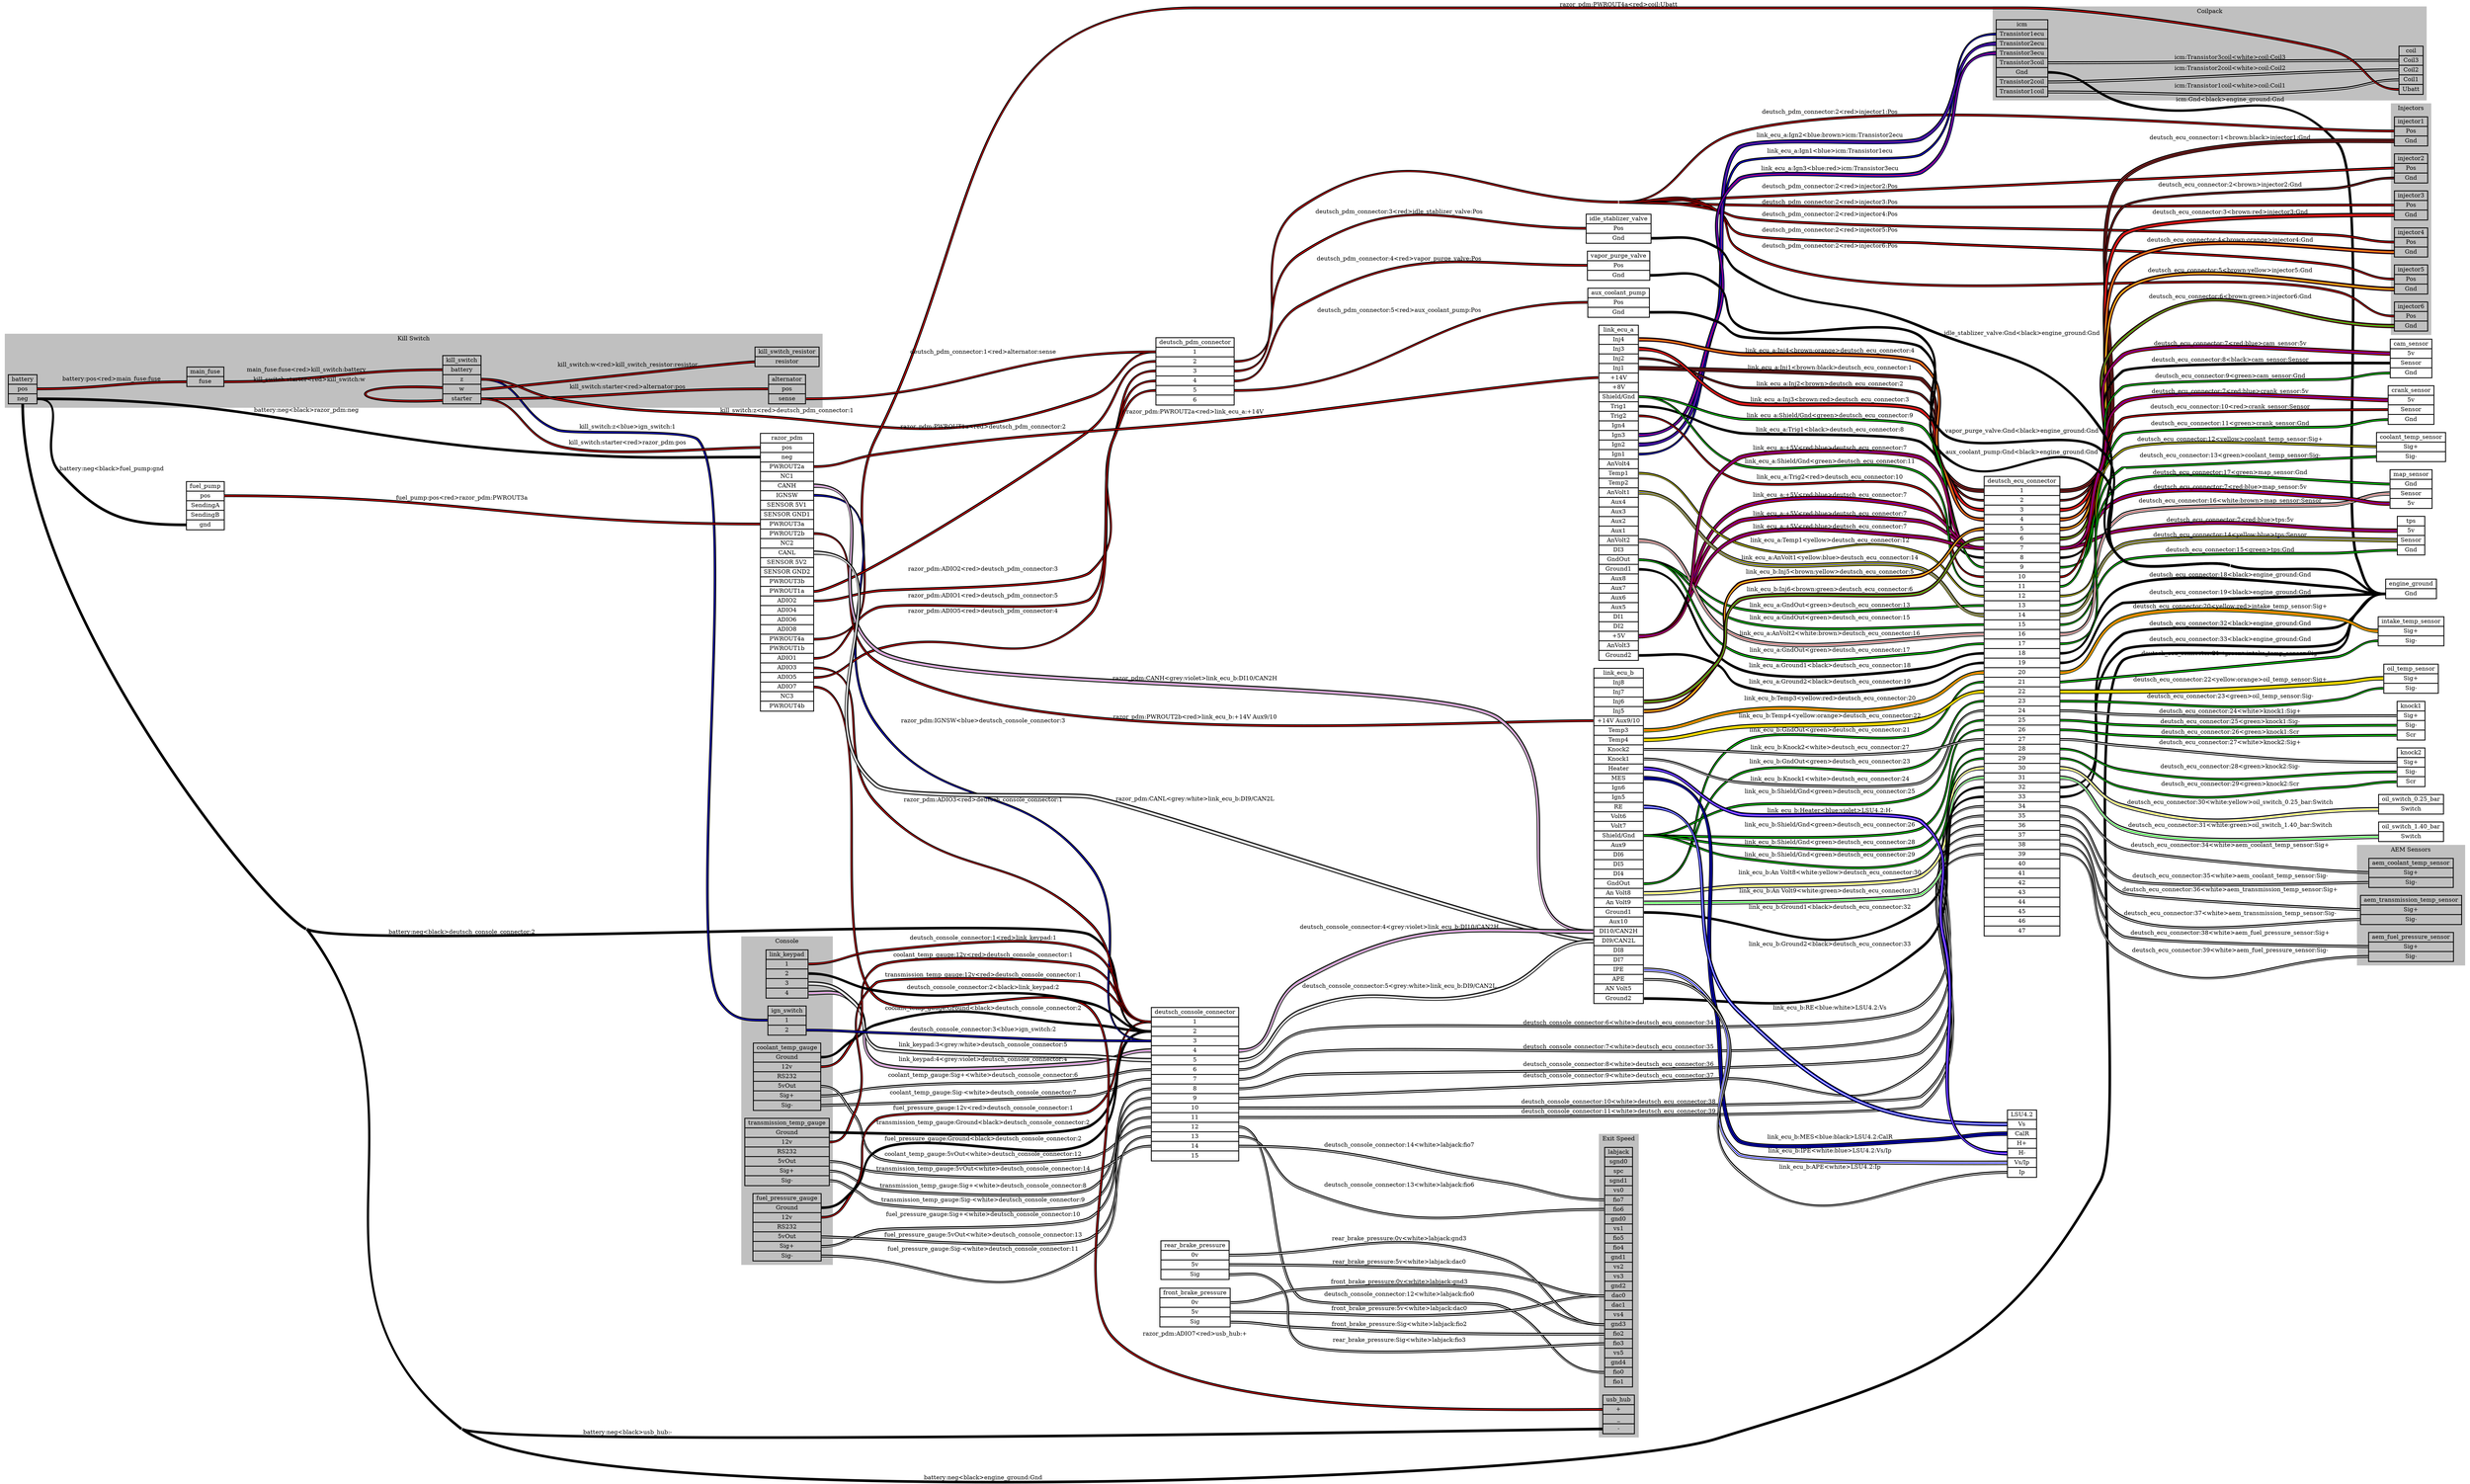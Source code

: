 graph "" {
	graph [bb="0,0,5928,3399.7",
		concentrate=true,
		rankdir=LR,
		ranksep=1.5
	];
	node [label="\N"];
	subgraph cluster_Coilpack {
		graph [bb="4785.5,3132.7,5827.5,3355.7",
			color=grey,
			label=Coilpack,
			lheight=0.21,
			lp="5306.5,3344.2",
			lwidth=0.85,
			style=filled
		];
		icm	[height=2.5694,
			label="icm | <Transistor1ecu> Transistor1ecu | <Transistor2ecu> Transistor2ecu | <Transistor3ecu> Transistor3ecu | <Transistor3coil> Transistor3coil | <\
Gnd> Gnd | <Transistor2coil> Transistor2coil | <Transistor1coil> Transistor1coil ",
			pos="4855.5,3232.7",
			rects="4793.5,3301.7,4917.5,3324.7 4793.5,3278.7,4917.5,3301.7 4793.5,3255.7,4917.5,3278.7 4793.5,3232.7,4917.5,3255.7 4793.5,3209.7,4917.5,\
3232.7 4793.5,3186.7,4917.5,3209.7 4793.5,3163.7,4917.5,3186.7 4793.5,3140.7,4917.5,3163.7",
			shape=record,
			style=bold,
			width=1.7222];
		coil	[height=1.6111,
			label="coil | <Coil3> Coil3 | <Coil2> Coil2 | <Coil1> Coil1 | <Ubatt> Ubatt ",
			pos="5790.5,3222.7",
			rects="5761.5,3257.2,5819.5,3280.2 5761.5,3234.2,5819.5,3257.2 5761.5,3211.2,5819.5,3234.2 5761.5,3188.2,5819.5,3211.2 5761.5,3165.2,5819.5,\
3188.2",
			shape=record,
			style=bold,
			width=0.80556];
		icm:Transistor3coil -- coil:Coil3	[color="black:white:black",
			label="icm:Transistor3coil<white>coil:Coil3",
			labeltooltip="icm:Transistor3coil<white>coil:Coil3",
			lp="5356,3252.2",
			penwidth=2.5,
			pos="4918.5,3220.7 4998,3220.7 5017.6,3228.5 5097,3231.7 5391.7,3243.9 5465.5,3245.7 5760.5,3245.7"];
		icm:Transistor1coil -- coil:Coil1	[color="black:white:black",
			label="icm:Transistor1coil<white>coil:Coil1",
			labeltooltip="icm:Transistor1coil<white>coil:Coil1",
			lp="5356,3186.2",
			penwidth=2.5,
			pos="4918.5,3151.7 4995.9,3151.7 5537.9,3171.7 5615,3178.7 5680.1,3184.7 5695.2,3199.7 5760.5,3199.7"];
		icm:Transistor2coil -- coil:Coil2	[color="black:white:black",
			label="icm:Transistor2coil<white>coil:Coil2",
			labeltooltip="icm:Transistor2coil<white>coil:Coil2",
			lp="5356,3220.2",
			penwidth=2.5,
			pos="4918.5,3174.7 4998.3,3174.7 5017.4,3188 5097,3193.7 5326.8,3210.2 5384.9,3200.6 5615,3212.7 5679.7,3216.1 5695.7,3222.7 5760.5,3222.7"];
	}
	subgraph cluster_Console {
		graph [bb="1778,682.74,1997,1465.7",
			color=grey,
			label=Console,
			lheight=0.21,
			lp="1887.5,1454.2",
			lwidth=0.79,
			style=filled
		];
		ign_switch	[height=0.97222,
			label="ign_switch | <1> 1 | <2> 2 ",
			pos="1887.5,1399.7",
			rects="1841.5,1411.2,1933.5,1434.2 1841.5,1388.2,1933.5,1411.2 1841.5,1365.2,1933.5,1388.2",
			shape=record,
			style=bold,
			width=1.2778];
		link_keypad	[height=1.6111,
			label="link_keypad | <1> 1 | <2> 2 | <3> 3 | <4> 4 ",
			pos="1887.5,1288.7",
			rects="1837,1323.2,1938,1346.2 1837,1300.2,1938,1323.2 1837,1277.2,1938,1300.2 1837,1254.2,1938,1277.2 1837,1231.2,1938,1254.2",
			shape=record,
			style=bold,
			width=1.4028];
		coolant_temp_gauge	[height=2.25,
			label="coolant_temp_gauge | <Ground> Ground | <12v> 12v | <RS232> RS232 | <5vOut> 5vOut | <Sig+> Sig+ | <Sig-> Sig- ",
			pos="1887.5,1131.7",
			rects="1806.5,1189.2,1968.5,1212.2 1806.5,1166.2,1968.5,1189.2 1806.5,1143.2,1968.5,1166.2 1806.5,1120.2,1968.5,1143.2 1806.5,1097.2,1968.5,\
1120.2 1806.5,1074.2,1968.5,1097.2 1806.5,1051.2,1968.5,1074.2",
			shape=record,
			style=bold,
			width=2.25];
		transmission_temp_gauge	[height=2.25,
			label="transmission_temp_gauge | <Ground> Ground | <12v> 12v | <RS232> RS232 | <5vOut> 5vOut | <Sig+> Sig+ | <Sig-> Sig- ",
			pos="1887.5,951.74",
			rects="1786,1009.2,1989,1032.2 1786,986.24,1989,1009.2 1786,963.24,1989,986.24 1786,940.24,1989,963.24 1786,917.24,1989,940.24 1786,894.24,\
1989,917.24 1786,871.24,1989,894.24",
			shape=record,
			style=bold,
			width=2.8194];
		fuel_pressure_gauge	[height=2.25,
			label="fuel_pressure_gauge | <Ground> Ground | <12v> 12v | <RS232> RS232 | <5vOut> 5vOut | <Sig+> Sig+ | <Sig-> Sig- ",
			pos="1887.5,771.74",
			rects="1805.5,829.24,1969.5,852.24 1805.5,806.24,1969.5,829.24 1805.5,783.24,1969.5,806.24 1805.5,760.24,1969.5,783.24 1805.5,737.24,1969.5,\
760.24 1805.5,714.24,1969.5,737.24 1805.5,691.24,1969.5,714.24",
			shape=record,
			style=bold,
			width=2.2778];
	}
	subgraph "cluster_AEM Sensors" {
		graph [bb="5661,1159.7,5920,1444.7",
			color=grey,
			label="AEM Sensors",
			lheight=0.21,
			lp="5790.5,1433.2",
			lwidth=1.35,
			style=filled
		];
		aem_coolant_temp_sensor	[height=0.97222,
			label="aem_coolant_temp_sensor | <Sig+> Sig+ | <Sig-> Sig- ",
			pos="5790.5,1290.7",
			rects="5689,1302.2,5892,1325.2 5689,1279.2,5892,1302.2 5689,1256.2,5892,1279.2",
			shape=record,
			style=bold,
			width=2.8194];
		aem_transmission_temp_sensor	[height=0.97222,
			label="aem_transmission_temp_sensor | <Sig+> Sig+ | <Sig-> Sig- ",
			pos="5790.5,1202.7",
			rects="5669,1214.2,5912,1237.2 5669,1191.2,5912,1214.2 5669,1168.2,5912,1191.2",
			shape=record,
			style=bold,
			width=3.375];
		aem_fuel_pressure_sensor	[height=0.97222,
			label="aem_fuel_pressure_sensor | <Sig+> Sig+ | <Sig-> Sig- ",
			pos="5790.5,1378.7",
			rects="5688.5,1390.2,5892.5,1413.2 5688.5,1367.2,5892.5,1390.2 5688.5,1344.2,5892.5,1367.2",
			shape=record,
			style=bold,
			width=2.8333];
	}
	subgraph cluster_Injectors {
		graph [bb="5742.5,2575.7,5838.5,3124.7",
			color=grey,
			label=Injectors,
			lheight=0.21,
			lp="5790.5,3113.2",
			lwidth=0.89,
			style=filled
		];
		injector1	[height=0.97222,
			label="injector1 | <Pos> Pos | <Gnd> Gnd ",
			pos="5790.5,2882.7",
			rects="5750.5,2894.2,5830.5,2917.2 5750.5,2871.2,5830.5,2894.2 5750.5,2848.2,5830.5,2871.2",
			shape=record,
			style=bold,
			width=1.1111];
		injector2	[height=0.97222,
			label="injector2 | <Pos> Pos | <Gnd> Gnd ",
			pos="5790.5,2794.7",
			rects="5750.5,2806.2,5830.5,2829.2 5750.5,2783.2,5830.5,2806.2 5750.5,2760.2,5830.5,2783.2",
			shape=record,
			style=bold,
			width=1.1111];
		injector3	[height=0.97222,
			label="injector3 | <Pos> Pos | <Gnd> Gnd ",
			pos="5790.5,3058.7",
			rects="5750.5,3070.2,5830.5,3093.2 5750.5,3047.2,5830.5,3070.2 5750.5,3024.2,5830.5,3047.2",
			shape=record,
			style=bold,
			width=1.1111];
		injector4	[height=0.97222,
			label="injector4 | <Pos> Pos | <Gnd> Gnd ",
			pos="5790.5,2970.7",
			rects="5750.5,2982.2,5830.5,3005.2 5750.5,2959.2,5830.5,2982.2 5750.5,2936.2,5830.5,2959.2",
			shape=record,
			style=bold,
			width=1.1111];
		injector5	[height=0.97222,
			label="injector5 | <Pos> Pos | <Gnd> Gnd ",
			pos="5790.5,2706.7",
			rects="5750.5,2718.2,5830.5,2741.2 5750.5,2695.2,5830.5,2718.2 5750.5,2672.2,5830.5,2695.2",
			shape=record,
			style=bold,
			width=1.1111];
		injector6	[height=0.97222,
			label="injector6 | <Pos> Pos | <Gnd> Gnd ",
			pos="5790.5,2618.7",
			rects="5750.5,2630.2,5830.5,2653.2 5750.5,2607.2,5830.5,2630.2 5750.5,2584.2,5830.5,2607.2",
			shape=record,
			style=bold,
			width=1.1111];
	}
	subgraph "cluster_Exit Speed" {
		graph [bb="3839,29.735,3934,756.74",
			color=grey,
			label="Exit Speed",
			lheight=0.21,
			lp="3886.5,745.24",
			lwidth=1.10,
			style=filled
		];
		labjack	[height=8,
			label="labjack | <sgnd0> sgnd0 | < spc>  spc | < sgnd1>  sgnd1 | < vs0>  vs0 | <fio7> fio7 | < fio6>  fio6 | < gnd0>  gnd0 | < vs1>  vs1 | <\
fio5> fio5 | < fio4>  fio4 | < gnd1>  gnd1 | < vs2>  vs2 | <vs3> vs3 | < gnd2>  gnd2 | < dac0>  dac0 | < dac1>  dac1 | <vs4> vs4 | < \
gnd3>  gnd3 | < fio2>  fio2 | < fio3>  fio3 | <vs5> vs5 | < gnd4>  gnd4 | < fio0>  fio0 | < fio1>  fio1 ",
			pos="3886,325.74",
			rects="3852.5,590.24,3919.5,613.24 3852.5,567.24,3919.5,590.24 3852.5,544.24,3919.5,567.24 3852.5,521.24,3919.5,544.24 3852.5,498.24,3919.5,\
521.24 3852.5,475.24,3919.5,498.24 3852.5,452.24,3919.5,475.24 3852.5,429.24,3919.5,452.24 3852.5,406.24,3919.5,429.24 3852.5,383.24,\
3919.5,406.24 3852.5,360.24,3919.5,383.24 3852.5,337.24,3919.5,360.24 3852.5,314.24,3919.5,337.24 3852.5,291.24,3919.5,314.24 3852.5,\
268.24,3919.5,291.24 3852.5,245.24,3919.5,268.24 3852.5,222.24,3919.5,245.24 3852.5,199.24,3919.5,222.24 3852.5,176.24,3919.5,199.24 \
3852.5,153.24,3919.5,176.24 3852.5,130.24,3919.5,153.24 3852.5,107.24,3919.5,130.24 3852.5,84.235,3919.5,107.24 3852.5,61.235,3919.5,\
84.235 3852.5,38.235,3919.5,61.235",
			shape=record,
			style=bold,
			width=0.93056];
		usb_hub	[height=1.2917,
			label="usb_hub | <+> + | <_> _ | <-> - ",
			pos="3886,678.74",
			rects="3848,701.74,3924,724.74 3848,678.74,3924,701.74 3848,655.74,3924,678.74 3848,632.74,3924,655.74",
			shape=record,
			style=bold,
			width=1.0556];
	}
	subgraph "cluster_Kill Switch" {
		graph [bb="8,2189.7,1972.5,2363.7",
			color=grey,
			label="Kill Switch",
			lheight=0.21,
			lp="990.25,2352.2",
			lwidth=1.08,
			style=filled
		];
		battery	[height=0.97222,
			label="battery | <pos> pos | <neg> neg ",
			pos="50.5,2232.7",
			rects="16,2244.2,85,2267.2 16,2221.2,85,2244.2 16,2198.2,85,2221.2",
			shape=record,
			style=bold,
			width=0.95833];
		main_fuse	[height=0.65278,
			label="main_fuse | <fuse> fuse ",
			pos="489.5,2265.7",
			rects="445,2265.7,534,2288.7 445,2242.7,534,2265.7",
			shape=record,
			style=bold,
			width=1.2361];
		battery:pos -- main_fuse:fuse	[color="black:red:black",
			label="battery:pos<red>main_fuse:fuse",
			labeltooltip="battery:pos<red>main_fuse:fuse",
			lp="264.5,2259.2",
			penwidth=2.5,
			pos="85,2232.7 244.83,2232.7 284.17,2253.7 444,2253.7"];
		kill_switch	[height=1.6111,
			label="kill_switch | <battery> battery | <z> z | <w> w | <starter> starter ",
			pos="1106,2260.7",
			rects="1060,2295.2,1152,2318.2 1060,2272.2,1152,2295.2 1060,2249.2,1152,2272.2 1060,2226.2,1152,2249.2 1060,2203.2,1152,2226.2",
			shape=record,
			style=bold,
			width=1.2778];
		main_fuse:fuse -- kill_switch:battery	[color="black:red:black",
			label="main_fuse:fuse<red>kill_switch:battery",
			labeltooltip="main_fuse:fuse<red>kill_switch:battery",
			lp="732.5,2282.2",
			penwidth=2.5,
			pos="535,2253.7 768.27,2253.7 825.73,2283.7 1059,2283.7"];
		kill_switch:starter -- kill_switch:w	[color="black:red:black",
			label="kill_switch:starter<red>kill_switch:w",
			labeltooltip="kill_switch:starter<red>kill_switch:w",
			lp="739.5,2260.7",
			penwidth=2.5,
			pos="1059.9,2210.9 979.57,2206.4 874,2209.3 874,2226.2 874,2243.2 979.57,2246.1 1059.9,2241.6"];
		alternator	[height=0.97222,
			label="alternator | <pos> pos | <sense> sense ",
			pos="1887.5,2232.7",
			rects="1843,2244.2,1932,2267.2 1843,2221.2,1932,2244.2 1843,2198.2,1932,2221.2",
			shape=record,
			style=bold,
			width=1.2361];
		kill_switch:starter -- alternator:pos	[color="black:red:black",
			label="kill_switch:starter<red>alternator:pos",
			labeltooltip="kill_switch:starter<red>alternator:pos",
			lp="1504.5,2237.2",
			penwidth=2.5,
			pos="1153,2214.7 1459.1,2214.7 1535.4,2232.7 1841.5,2232.7"];
		kill_switch_resistor	[height=0.65278,
			label="kill_switch_resistor | <resistor> resistor ",
			pos="1887.5,2308.7",
			rects="1810.5,2308.7,1964.5,2331.7 1810.5,2285.7,1964.5,2308.7",
			shape=record,
			style=bold,
			width=2.1389];
		kill_switch:w -- kill_switch_resistor:resistor	[color="black:red:black",
			label="kill_switch:w<red>kill_switch_resistor:resistor",
			labeltooltip="kill_switch:w<red>kill_switch_resistor:resistor",
			lp="1504.5,2295.2",
			penwidth=2.5,
			pos="1153,2237.7 1299.5,2237.7 1663,2296.7 1809.5,2296.7"];
	}
	battery:neg -- usb_hub:"-"	[color="black:black:black",
		label="battery:neg<black>usb_hub:-",
		labeltooltip="battery:neg<black>usb_hub:-",
		lp="1504.5,1723.2",
		penwidth=2.5,
		pos="490.5,1857.7 530.36,1842 833.41,1848.6 876,1843.7 1058.6,1823 1139.3,1881.5 1282,1765.7 1630.8,1482.7 1512.1,1253.1 1673,833.74 \
1699.1,765.62 1669,723.02 1727,678.74 1859.8,577.31 1935.3,663.22 2102,652.74 2159.1,649.15 2574.1,662.65 2616,623.74 2751,498.39 \
2533.3,336.22 2670,212.74 2976.1,-63.725 3288.4,-72.844 3598,199.74 3740.2,324.98 3516.7,490.05 3652,622.74 3714.2,683.7 3759.7,\
643.81 3846.7,643.74"];
	razor_pdm	[height=9.2778,
		label="razor_pdm | <pos> pos | <neg> neg | <PWROUT2a> PWROUT2a | <NC1> NC1 | <CANH> CANH | <IGNSW> IGNSW | <SENSOR 5V1> SENSOR 5V1 | <SENSOR \
GND1> SENSOR GND1 | <PWROUT3a> PWROUT3a | <PWROUT2b> PWROUT2b | <NC2> NC2 | <CANL> CANL | <SENSOR 5V2> SENSOR 5V2 | <SENSOR GND2> \
SENSOR GND2 | <PWROUT3b> PWROUT3b | <PWROUT1a> PWROUT1a | <ADIO2> ADIO2 | <ADIO4> ADIO4 | <ADIO6> ADIO6 | <ADIO8> ADIO8 | <PWROUT4a> \
PWROUT4a | <PWROUT1b> PWROUT1b | <ADIO1> ADIO1 | <ADIO3> ADIO3 | <ADIO5> ADIO5 | <ADIO7> ADIO7 | <NC3> NC3 | <PWROUT4b> PWROUT4b ",
		pos="1887.5,1845.7",
		rects="1823.5,2156.2,1951.5,2179.2 1823.5,2133.2,1951.5,2156.2 1823.5,2110.2,1951.5,2133.2 1823.5,2087.2,1951.5,2110.2 1823.5,2064.2,1951.5,\
2087.2 1823.5,2041.2,1951.5,2064.2 1823.5,2018.2,1951.5,2041.2 1823.5,1995.2,1951.5,2018.2 1823.5,1972.2,1951.5,1995.2 1823.5,1949.2,\
1951.5,1972.2 1823.5,1926.2,1951.5,1949.2 1823.5,1903.2,1951.5,1926.2 1823.5,1880.2,1951.5,1903.2 1823.5,1857.2,1951.5,1880.2 1823.5,\
1834.2,1951.5,1857.2 1823.5,1811.2,1951.5,1834.2 1823.5,1788.2,1951.5,1811.2 1823.5,1765.2,1951.5,1788.2 1823.5,1742.2,1951.5,1765.2 \
1823.5,1719.2,1951.5,1742.2 1823.5,1696.2,1951.5,1719.2 1823.5,1673.2,1951.5,1696.2 1823.5,1650.2,1951.5,1673.2 1823.5,1627.2,1951.5,\
1650.2 1823.5,1604.2,1951.5,1627.2 1823.5,1581.2,1951.5,1604.2 1823.5,1558.2,1951.5,1581.2 1823.5,1535.2,1951.5,1558.2 1823.5,1512.2,\
1951.5,1535.2",
		shape=record,
		style=bold,
		width=1.7778];
	battery:neg -- razor_pdm:neg	[color="black:black:black",
		label="battery:neg<black>razor_pdm:neg",
		labeltooltip="battery:neg<black>razor_pdm:neg",
		lp="732.5,1836.2",
		penwidth=2.5,
		pos="85,2209.7 322.98,2209.7 250.66,1866 488.5,1857.7;490.5,1857.7 532.85,1840.7 543.83,1835.2 589,1828.7 842.08,1792.3 1519.6,1739.9 \
1673,1833.7 1796,1909 1678.3,2121.7 1822.5,2121.7"];
	engine_ground	[height=0.65278,
		label="engine_ground | <Gnd> Gnd ",
		pos="5790.5,2541.7",
		rects="5729.5,2541.7,5851.5,2564.7 5729.5,2518.7,5851.5,2541.7",
		shape=record,
		style=bold,
		width=1.6944];
	battery:neg -- engine_ground:Gnd	[color="black:black:black",
		label="battery:neg<black>engine_ground:Gnd",
		labeltooltip="battery:neg<black>engine_ground:Gnd",
		lp="2359,645.24",
		penwidth=2.5,
		pos="50.5,2196.7 50.5,2087.4 69.282,1797 139,1712.7 319.01,1495.3 452.99,1530 731.5,1483.7;733.5,1483.7 1286.9,1354.2 1202.4,897.39 1727,\
678.74 1881.8,614.23 1934.6,647.6 2102,637.74 2765.7,598.61 3046,258.13 3598,628.74 3650.6,664.07 3600.5,723.76 3652,760.74 3739,\
823.22 4508.6,802.95 4614,821.74 5071,903.16 5331.4,752.26 5615,1119.7 5709.4,1242.1 5566.5,2387.5 5661,2509.7 5680.1,2534.5 5697.2,\
2529.7 5728.5,2529.7"];
	deutsch_console_connector	[height=5.125,
		label="deutsch_console_connector | <1> 1 | <2> 2 | <3> 3 | <4> 4 | <5> 5 | <6> 6 | <7> 7 | <8> 8 | <9> 9 | <10> 10 | <11> 11 | <12> 12 | <\
13> 13 | <14> 14 | <15> 15 ",
		pos="2868,1009.7",
		rects="2763,1170.7,2973,1193.7 2763,1147.7,2973,1170.7 2763,1124.7,2973,1147.7 2763,1101.7,2973,1124.7 2763,1078.7,2973,1101.7 2763,1055.7,\
2973,1078.7 2763,1032.7,2973,1055.7 2763,1009.7,2973,1032.7 2763,986.74,2973,1009.7 2763,963.74,2973,986.74 2763,940.74,2973,963.74 \
2763,917.74,2973,940.74 2763,894.74,2973,917.74 2763,871.74,2973,894.74 2763,848.74,2973,871.74 2763,825.74,2973,848.74",
		shape=record,
		style=bold,
		width=2.9167];
	battery:neg -- deutsch_console_connector:2	[color="black:black:black",
		label="battery:neg<black>deutsch_console_connector:2",
		labeltooltip="battery:neg<black>deutsch_console_connector:2",
		lp="1106,1488.2",
		penwidth=2.5,
		pos="733.5,1483.7 836.72,1466.8 2528.7,1510.4 2616,1452.7 2744.9,1367.5 2607.6,1137.2 2761.5,1136.7"];
	fuel_pump	[height=1.6111,
		label="fuel_pump | <pos> pos | <SendingA> SendingA | <SendingB> SendingB | <gnd> gnd ",
		pos="489.5,1762.7",
		rects="444,1797.2,535,1820.2 444,1774.2,535,1797.2 444,1751.2,535,1774.2 444,1728.2,535,1751.2 444,1705.2,535,1728.2",
		shape=record,
		style=bold,
		width=1.2639];
	battery:neg -- fuel_pump:gnd	[color="black:black:black",
		label="battery:neg<black>fuel_pump:gnd",
		labeltooltip="battery:neg<black>fuel_pump:gnd",
		lp="264.5,1836.2",
		penwidth=2.5,
		pos="85,2209.7 170.51,2209.7 85.241,1895.2 139,1828.7 229.78,1716.4 299.59,1716.7 444,1716.7"];
	kill_switch:z -- ign_switch:1	[color="black:blue:black",
		label="kill_switch:z<blue>ign_switch:1",
		labeltooltip="kill_switch:z<blue>ign_switch:1",
		lp="1504.5,2205.2",
		penwidth=2.5,
		pos="1153,2260.7 1239,2260.7 1252,2216.1 1336,2197.7 1409.5,2181.7 1620.2,2218.4 1673,2164.7 1776.5,2059.5 1661.8,1635.1 1727,1502.7 \
1757.1,1441.6 1772.4,1399.7 1840.5,1399.7"];
	kill_switch:starter -- razor_pdm:pos	[color="black:red:black",
		label="kill_switch:starter<red>razor_pdm:pos",
		labeltooltip="kill_switch:starter<red>razor_pdm:pos",
		lp="1504.5,2157.2",
		penwidth=2.5,
		pos="1153,2214.7 1239.3,2214.7 1251,2164.8 1336,2149.7 1548.9,2111.9 1606.3,2144.7 1822.5,2144.7"];
	deutsch_pdm_connector	[height=2.25,
		label="deutsch_pdm_connector | <1> 1 | <2> 2 | <3> 3 | <4> 4 | <5> 5 | <6> 6 ",
		pos="2868,2302.7",
		rects="2774,2360.2,2962,2383.2 2774,2337.2,2962,2360.2 2774,2314.2,2962,2337.2 2774,2291.2,2962,2314.2 2774,2268.2,2962,2291.2 2774,2245.2,\
2962,2268.2 2774,2222.2,2962,2245.2",
		shape=record,
		style=bold,
		width=2.6111];
	kill_switch:z -- deutsch_pdm_connector:1	[color="black:red:black",
		label="kill_switch:z<red>deutsch_pdm_connector:1",
		labeltooltip="kill_switch:z<red>deutsch_pdm_connector:1",
		lp="1887.5,2364.2",
		penwidth=2.5,
		pos="1153,2260.7 1236.9,2260.7 1253.3,2292.7 1336,2306.7 1508,2335.9 1552.9,2330.9 1727,2341.7 2121.4,2366.2 2220.9,2362.3 2616,2354.7 \
2685.8,2353.4 2703.2,2348.7 2773,2348.7"];
	icm:Gnd -- engine_ground:Gnd	[color="black:black:black",
		label="icm:Gnd<black>engine_ground:Gnd",
		labeltooltip="icm:Gnd<black>engine_ground:Gnd",
		lp="5356,3140.2",
		penwidth=2.5,
		pos="4918.5,3197.7 5005.7,3197.7 5563.5,2907.1 5615,2836.7 5701,2719.4 5583,2529.7 5728.5,2529.7"];
	link_keypad:4 -- deutsch_console_connector:4	[color="black:grey:violet:grey:black",
		label="link_keypad:4<grey:violet>deutsch_console_connector:4",
		labeltooltip="link_keypad:4<grey:violet>deutsch_console_connector:4",
		lp="2359,1246.2",
		penwidth=2.5,
		pos="1939.5,1242.7 1977.1,1242.7 2581,1228.4 2616,1214.7 2695.3,1183.7 2676.9,1090.7 2762,1090.7"];
	link_keypad:3 -- deutsch_console_connector:5	[color="black:grey:white:grey:black",
		label="link_keypad:3<grey:white>deutsch_console_connector:5",
		labeltooltip="link_keypad:3<grey:white>deutsch_console_connector:5",
		lp="2359,1281.2",
		penwidth=2.5,
		pos="1939.5,1265.7 2014.7,1265.7 2548.7,1290.3 2616,1256.7 2711,1209.3 2655.9,1067.7 2762,1067.7"];
	coolant_temp_gauge:"12v" -- deutsch_console_connector:1	[color="black:red:black",
		label="coolant_temp_gauge:12v<red>deutsch_console_connector:1",
		labeltooltip="coolant_temp_gauge:12v<red>deutsch_console_connector:1",
		lp="2359,1167.2",
		penwidth=2.5,
		pos="1969.5,1154.7 2321.7,1154.7 2409.8,1159.7 2762,1159.7"];
	coolant_temp_gauge:Ground -- deutsch_console_connector:2	[color="black:black:black",
		label="coolant_temp_gauge:Ground<black>deutsch_console_connector:2",
		labeltooltip="coolant_temp_gauge:Ground<black>deutsch_console_connector:2",
		lp="2359,1203.2",
		penwidth=2.5,
		pos="1969.5,1177.7 2256.8,1177.7 2331.5,1218.8 2616,1178.7 2682.9,1169.3 2694.5,1136.7 2762,1136.7"];
	coolant_temp_gauge:"Sig+" -- deutsch_console_connector:6	[color="black:white:black",
		label="coolant_temp_gauge:Sig+<white>deutsch_console_connector:6",
		labeltooltip="coolant_temp_gauge:Sig+<white>deutsch_console_connector:6",
		lp="2359,1094.2",
		penwidth=2.5,
		pos="1969.5,1085.7 2257,1085.7 2329.7,1092.4 2616,1066.7 2681.4,1060.9 2696.4,1044.7 2762,1044.7"];
	coolant_temp_gauge:"Sig-" -- deutsch_console_connector:7	[color="black:white:black",
		label="coolant_temp_gauge:Sig-<white>deutsch_console_connector:7",
		labeltooltip="coolant_temp_gauge:Sig-<white>deutsch_console_connector:7",
		lp="2359,1055.2",
		penwidth=2.5,
		pos="1969.5,1062.7 2028.8,1062.7 2042.9,1052.2 2102,1047.7 2330,1030.6 2387.6,1038.4 2616,1028.7 2680.9,1026 2697,1021.7 2762,1021.7"];
	coolant_temp_gauge:"5vOut" -- deutsch_console_connector:12	[color="black:white:black",
		label="coolant_temp_gauge:5vOut<white>deutsch_console_connector:12",
		labeltooltip="coolant_temp_gauge:5vOut<white>deutsch_console_connector:12",
		lp="2359,1143.2",
		penwidth=2.5,
		pos="1969.5,1108.7 2113.2,1108.7 2488,1170.1 2616,1104.7 2713.7,1054.9 2652.3,905.74 2762,905.74"];
	transmission_temp_gauge:"12v" -- deutsch_console_connector:1	[color="black:red:black",
		label="transmission_temp_gauge:12v<red>deutsch_console_connector:1",
		labeltooltip="transmission_temp_gauge:12v<red>deutsch_console_connector:1",
		lp="2359,1021.2",
		penwidth=2.5,
		pos="1990.5,974.74 2040.6,974.74 2052.2,986.05 2102,990.74 2158.9,996.08 2563.7,990.68 2616,1013.7 2700,1050.7 2670.2,1159.7 2762,1159.7"];
	transmission_temp_gauge:Ground -- deutsch_console_connector:2	[color="black:black:black",
		label="transmission_temp_gauge:Ground<black>deutsch_console_connector:2",
		labeltooltip="transmission_temp_gauge:Ground<black>deutsch_console_connector:2",
		lp="2359,979.24",
		penwidth=2.5,
		pos="1990.5,997.74 2041.4,997.74 2051.4,977.55 2102,971.74 2158.7,965.21 2563.9,948.28 2616,971.74 2705.3,1011.9 2664.1,1136.7 2762,1136.7"];
	transmission_temp_gauge:"Sig+" -- deutsch_console_connector:8	[color="black:white:black",
		label="transmission_temp_gauge:Sig+<white>deutsch_console_connector:8",
		labeltooltip="transmission_temp_gauge:Sig+<white>deutsch_console_connector:8",
		lp="2359,948.24",
		penwidth=2.5,
		pos="1990.5,905.74 2040.2,905.74 2052.4,911.48 2102,914.74 2330.2,929.72 2392.4,892.74 2616,940.74 2684.1,955.35 2692.3,997.74 2762,997.74"];
	transmission_temp_gauge:"Sig-" -- deutsch_console_connector:9	[color="black:white:black",
		label="transmission_temp_gauge:Sig-<white>deutsch_console_connector:9",
		labeltooltip="transmission_temp_gauge:Sig-<white>deutsch_console_connector:9",
		lp="2359,903.24",
		penwidth=2.5,
		pos="1990.5,882.74 2060,882.74 2548.8,877.97 2616,895.74 2687.3,914.59 2688.2,974.74 2762,974.74"];
	transmission_temp_gauge:"5vOut" -- deutsch_console_connector:14	[color="black:white:black",
		label="transmission_temp_gauge:5vOut<white>deutsch_console_connector:14",
		labeltooltip="transmission_temp_gauge:5vOut<white>deutsch_console_connector:14",
		lp="2359,871.24",
		penwidth=2.5,
		pos="1990.5,928.74 2047.9,928.74 2046.7,878.87 2102,863.74 2243.5,825.05 2615.3,859.74 2762,859.74"];
	fuel_pressure_gauge:"12v" -- deutsch_console_connector:1	[color="black:red:black",
		label="fuel_pressure_gauge:12v<red>deutsch_console_connector:1",
		labeltooltip="fuel_pressure_gauge:12v<red>deutsch_console_connector:1",
		lp="2359,834.24",
		penwidth=2.5,
		pos="1970.5,794.74 1975,794.74 2612.3,824.19 2616,826.74 2749,918.46 2600.4,1159.7 2762,1159.7"];
	fuel_pressure_gauge:Ground -- deutsch_console_connector:2	[color="black:black:black",
		label="fuel_pressure_gauge:Ground<black>deutsch_console_connector:2",
		labeltooltip="fuel_pressure_gauge:Ground<black>deutsch_console_connector:2",
		lp="2359,790.24",
		penwidth=2.5,
		pos="1970.5,817.74 2031,817.74 2042,790.58 2102,782.74 2158.6,775.33 2568.5,750.97 2616,782.74 2757.4,877.39 2591.8,1136.7 2762,1136.7"];
	fuel_pressure_gauge:"Sig+" -- deutsch_console_connector:10	[color="black:white:black",
		label="fuel_pressure_gauge:Sig+<white>deutsch_console_connector:10",
		labeltooltip="fuel_pressure_gauge:Sig+<white>deutsch_console_connector:10",
		lp="2359,679.24",
		penwidth=2.5,
		pos="1970.5,725.74 2033.7,725.74 2040,683.97 2102,671.74 2158,660.68 2567.2,642.12 2616,671.74 2736,744.5 2621.7,951.74 2762,951.74"];
	fuel_pressure_gauge:"Sig-" -- deutsch_console_connector:11	[color="black:white:black",
		label="fuel_pressure_gauge:Sig-<white>deutsch_console_connector:11",
		labeltooltip="fuel_pressure_gauge:Sig-<white>deutsch_console_connector:11",
		lp="2359,756.24",
		penwidth=2.5,
		pos="1970.5,702.74 2029.8,702.74 2043.1,718.45 2102,724.74 2158.9,730.8 2565,722.94 2616,748.74 2707.9,795.2 2659,928.74 2762,928.74"];
	fuel_pressure_gauge:"5vOut" -- deutsch_console_connector:13	[color="black:white:black",
		label="fuel_pressure_gauge:5vOut<white>deutsch_console_connector:13",
		labeltooltip="fuel_pressure_gauge:5vOut<white>deutsch_console_connector:13",
		lp="2359,713.24",
		penwidth=2.5,
		pos="1970.5,748.74 2032,748.74 2041.3,715.41 2102,705.74 2158.4,696.75 2564.3,681.38 2616,705.74 2708.2,749.22 2660,882.74 2762,882.74"];
	razor_pdm:PWROUT4a -- coil:Ubatt	[color="black:red:black",
		label="razor_pdm:PWROUT4a<red>coil:Ubatt",
		labeltooltip="razor_pdm:PWROUT4a<red>coil:Ubatt",
		lp="3886,3392.2",
		penwidth=2.5,
		pos="1952.5,1684.7 1971.5,1684.7 2603.6,1836.4 2616,1850.7 2695.1,1942.3 2627.8,2279.3 2670,2392.7 2791.2,2719 2828,2844.3 3120,3033.7 \
3845.8,3504.5 4179.6,3388.1 5043,3334.7 5298.7,3318.9 5372.7,3347 5615,3263.7 5686.3,3239.2 5685.2,3176.7 5760.5,3176.7"];
	razor_pdm:ADIO7 -- usb_hub:"+"	[color="black:red:black",
		label="razor_pdm:ADIO7<red>usb_hub:+",
		labeltooltip="razor_pdm:ADIO7<red>usb_hub:+",
		lp="2868,1497.2",
		penwidth=2.5,
		pos="1952.5,1569.7 1989.6,1569.7 2579.4,1503.5 2616,1497.7 3056.4,1428 3297.5,1622.1 3598,1292.7 3740.3,1136.7 3541.9,1000.9 3652,820.74 \
3706.3,731.85 3742.8,690.74 3847,690.74"];
	razor_pdm:IGNSW -- deutsch_console_connector:3	[color="black:blue:black",
		label="razor_pdm:IGNSW<blue>deutsch_console_connector:3",
		labeltooltip="razor_pdm:IGNSW<blue>deutsch_console_connector:3",
		lp="2359,1979.2",
		penwidth=2.5,
		pos="1952.5,2029.7 2023.8,2029.7 2032.3,1986.4 2102,1971.7 2157.9,1960 2574,1987.5 2616,1948.7 2686.5,1883.7 2653.4,1615.2 2670,1520.7 \
2702.1,1338.1 2576.5,1113.7 2762,1113.7"];
	razor_pdm:ADIO3 -- deutsch_console_connector:1	[color="black:red:black",
		label="razor_pdm:ADIO3<red>deutsch_console_connector:1",
		labeltooltip="razor_pdm:ADIO3<red>deutsch_console_connector:1",
		lp="2359,1706.2",
		penwidth=2.5,
		pos="1952.5,1615.7 2019.5,1615.7 2035.1,1631.3 2102,1635.7 2329.9,1650.9 2432.3,1771.5 2616,1635.7 2705,1570 2651.4,1159.7 2762,1159.7"];
	razor_pdm:PWROUT1a -- deutsch_pdm_connector:2	[color="black:red:black",
		label="razor_pdm:PWROUT1a<red>deutsch_pdm_connector:2",
		labeltooltip="razor_pdm:PWROUT1a<red>deutsch_pdm_connector:2",
		lp="2359,1941.2",
		penwidth=2.5,
		pos="1952.5,1799.7 2029.2,1799.7 2028.9,1862.5 2102,1885.7 2211.3,1920.5 2529.6,1858.2 2616,1933.7 2696.3,2004 2628.2,2069.5 2670,2167.7 \
2702.8,2244.9 2689.2,2325.7 2773,2325.7"];
	razor_pdm:ADIO2 -- deutsch_pdm_connector:3	[color="black:red:black",
		label="razor_pdm:ADIO2<red>deutsch_pdm_connector:3",
		labeltooltip="razor_pdm:ADIO2<red>deutsch_pdm_connector:3",
		lp="2359,1874.2",
		penwidth=2.5,
		pos="1952.5,1776.7 2250.1,1776.7 2401.1,1660.8 2616,1866.7 2714.1,1960.8 2615.2,2043.3 2670,2167.7 2700.4,2236.8 2697.5,2302.7 2773,2302.7"];
	razor_pdm:ADIO5 -- deutsch_pdm_connector:4	[color="black:red:black",
		label="razor_pdm:ADIO5<red>deutsch_pdm_connector:4",
		labeltooltip="razor_pdm:ADIO5<red>deutsch_pdm_connector:4",
		lp="2359,1628.2",
		penwidth=2.5,
		pos="1952.5,1592.7 1957.1,1592.7 2612.6,1617.6 2616,1620.7 2704.8,1704.6 2620.1,2056.3 2670,2167.7 2697.6,2229.5 2705.4,2279.7 2773,2279.7"];
	razor_pdm:ADIO1 -- deutsch_pdm_connector:5	[color="black:red:black",
		label="razor_pdm:ADIO1<red>deutsch_pdm_connector:5",
		labeltooltip="razor_pdm:ADIO1<red>deutsch_pdm_connector:5",
		lp="2359,1587.2",
		penwidth=2.5,
		pos="1952.5,1638.7 2023.9,1638.7 2031.8,1593.1 2102,1579.7 2158.1,1569.1 2573.8,1541.2 2616,1579.7 2712.9,1668.2 2610,2051 2670,2167.7 \
2697.7,2221.5 2712.5,2256.7 2773,2256.7"];
	link_ecu_a	[height=11.194,
		label="link_ecu_a | <Inj4> Inj4 | <Inj3> Inj3 | <Inj2> Inj2 | <Inj1> Inj1 | <+14V> +14V | <+8V> +8V | <Shield/Gnd> Shield/Gnd | <Trig1> \
Trig1 | <Trig2> Trig2 | <Ign4> Ign4 | <Ign3> Ign3 | <Ign2> Ign2 | <Ign1> Ign1 | <AnVolt4> AnVolt4 | <Temp1> Temp1 | <Temp2> Temp2 | <\
AnVolt1> AnVolt1 | <Aux4> Aux4 | <Aux3> Aux3 | <Aux2> Aux2 | <Aux1> Aux1 | <AnVolt2> AnVolt2 | <DI3> DI3 | <GndOut> GndOut | <Ground1> \
Ground1 | <Aux8> Aux8 | <Aux7> Aux7 | <Aux6> Aux6 | <Aux5> Aux5 | <DI1> DI1 | <DI2> DI2 | <+5V> +5V | <AnVolt3> AnVolt3 | <Ground2> \
Ground2 ",
		pos="3886,2335.7",
		rects="3838.5,2715.2,3933.5,2738.2 3838.5,2692.2,3933.5,2715.2 3838.5,2669.2,3933.5,2692.2 3838.5,2646.2,3933.5,2669.2 3838.5,2623.2,3933.5,\
2646.2 3838.5,2600.2,3933.5,2623.2 3838.5,2577.2,3933.5,2600.2 3838.5,2554.2,3933.5,2577.2 3838.5,2531.2,3933.5,2554.2 3838.5,2508.2,\
3933.5,2531.2 3838.5,2485.2,3933.5,2508.2 3838.5,2462.2,3933.5,2485.2 3838.5,2439.2,3933.5,2462.2 3838.5,2416.2,3933.5,2439.2 3838.5,\
2393.2,3933.5,2416.2 3838.5,2370.2,3933.5,2393.2 3838.5,2347.2,3933.5,2370.2 3838.5,2324.2,3933.5,2347.2 3838.5,2301.2,3933.5,2324.2 \
3838.5,2278.2,3933.5,2301.2 3838.5,2255.2,3933.5,2278.2 3838.5,2232.2,3933.5,2255.2 3838.5,2209.2,3933.5,2232.2 3838.5,2186.2,3933.5,\
2209.2 3838.5,2163.2,3933.5,2186.2 3838.5,2140.2,3933.5,2163.2 3838.5,2117.2,3933.5,2140.2 3838.5,2094.2,3933.5,2117.2 3838.5,2071.2,\
3933.5,2094.2 3838.5,2048.2,3933.5,2071.2 3838.5,2025.2,3933.5,2048.2 3838.5,2002.2,3933.5,2025.2 3838.5,1979.2,3933.5,2002.2 3838.5,\
1956.2,3933.5,1979.2 3838.5,1933.2,3933.5,1956.2",
		shape=record,
		style=bold,
		width=1.3194];
	razor_pdm:PWROUT2a -- link_ecu_a:"+14V"	[color="black:red:black",
		label="razor_pdm:PWROUT2a<red>link_ecu_a:+14V",
		labeltooltip="razor_pdm:PWROUT2a<red>link_ecu_a:+14V",
		lp="2868,2179.2",
		penwidth=2.5,
		pos="1952.5,2098.7 2136.3,2098.7 3441.1,2173.1 3598,2268.7 3756.6,2365.4 3651.2,2611.7 3837,2611.7"];
	link_ecu_b	[height=11.194,
		label="link_ecu_b | <Inj8> Inj8 | <Inj7> Inj7 | <Inj6> Inj6 | <Inj5> Inj5 | <+14V Aux9/10> +14V Aux9/10 | <Temp3> Temp3 | <Temp4> Temp4 | <\
Knock2> Knock2 | <Knock1> Knock1 | <Heater> Heater | <MES> MES | <Ign6> Ign6 | <Ign5> Ign5 | <RE> RE | <Volt6> Volt6 | <Volt7> Volt7 | <\
Shield/Gnd> Shield/Gnd | <Aux9> Aux9 | <DI6> DI6 | <DI5> DI5 | <DI4> DI4 | <GndOut> GndOut | <An Volt8> An Volt8 | <An Volt9> An \
Volt9 | <Ground1> Ground1 | <Aux10> Aux10 | <DI10/CAN2H> DI10/CAN2H | <DI9/CAN2L> DI9/CAN2L | <DI8> DI8 | <DI7> DI7 | <IPE> IPE | <\
APE> APE | <AN Volt5> AN Volt5 | <Ground2> Ground2 ",
		pos="3886,1511.7",
		rects="3826.5,1891.2,3945.5,1914.2 3826.5,1868.2,3945.5,1891.2 3826.5,1845.2,3945.5,1868.2 3826.5,1822.2,3945.5,1845.2 3826.5,1799.2,3945.5,\
1822.2 3826.5,1776.2,3945.5,1799.2 3826.5,1753.2,3945.5,1776.2 3826.5,1730.2,3945.5,1753.2 3826.5,1707.2,3945.5,1730.2 3826.5,1684.2,\
3945.5,1707.2 3826.5,1661.2,3945.5,1684.2 3826.5,1638.2,3945.5,1661.2 3826.5,1615.2,3945.5,1638.2 3826.5,1592.2,3945.5,1615.2 3826.5,\
1569.2,3945.5,1592.2 3826.5,1546.2,3945.5,1569.2 3826.5,1523.2,3945.5,1546.2 3826.5,1500.2,3945.5,1523.2 3826.5,1477.2,3945.5,1500.2 \
3826.5,1454.2,3945.5,1477.2 3826.5,1431.2,3945.5,1454.2 3826.5,1408.2,3945.5,1431.2 3826.5,1385.2,3945.5,1408.2 3826.5,1362.2,3945.5,\
1385.2 3826.5,1339.2,3945.5,1362.2 3826.5,1316.2,3945.5,1339.2 3826.5,1293.2,3945.5,1316.2 3826.5,1270.2,3945.5,1293.2 3826.5,1247.2,\
3945.5,1270.2 3826.5,1224.2,3945.5,1247.2 3826.5,1201.2,3945.5,1224.2 3826.5,1178.2,3945.5,1201.2 3826.5,1155.2,3945.5,1178.2 3826.5,\
1132.2,3945.5,1155.2 3826.5,1109.2,3945.5,1132.2",
		shape=record,
		style=bold,
		width=1.6528];
	razor_pdm:PWROUT2b -- link_ecu_b:"+14V Aux9/10"	[color="black:red:black",
		label="razor_pdm:PWROUT2b<red>link_ecu_b:+14V Aux9/10",
		labeltooltip="razor_pdm:PWROUT2b<red>link_ecu_b:+14V Aux9/10",
		lp="2868,2098.2",
		penwidth=2.5,
		pos="1952.5,1937.7 2026.2,1937.7 2552.5,1914.3 2616,1951.7 2657.2,1976 2628.6,2020.9 2670,2044.7 2822.5,2132.5 2892.3,2073.3 3066,2044.7 \
3417.4,1986.9 3468.9,1787.7 3825,1787.7"];
	razor_pdm:CANH -- link_ecu_b:"DI10/CAN2H"	[color="black:grey:violet:grey:black",
		label="razor_pdm:CANH<grey:violet>link_ecu_b:DI10/CAN2H",
		labeltooltip="razor_pdm:CANH<grey:violet>link_ecu_b:DI10/CAN2H",
		lp="2868,2031.2",
		penwidth=2.5,
		pos="1952.5,2052.7 1955.4,2052.7 3595.7,1990.5 3598,1988.7 3729.4,1888.9 3660,1281.7 3825,1281.7"];
	razor_pdm:CANL -- link_ecu_b:"DI9/CAN2L"	[color="black:grey:white:grey:black",
		label="razor_pdm:CANL<grey:white>link_ecu_b:DI9/CAN2L",
		labeltooltip="razor_pdm:CANL<grey:white>link_ecu_b:DI9/CAN2L",
		lp="2868,1981.2",
		penwidth=2.5,
		pos="1952.5,1891.7 2031.2,1891.7 2026.4,1964.7 2102,1986.7 2211.7,2018.6 2504.2,2010.1 2616,1986.7 3082.3,1889.1 3223.4,1851.2 3598,1556.7 \
3728.9,1453.8 3658.5,1258.7 3825,1258.7"];
	deutsch_console_connector:3 -- ign_switch:2	[color="black:blue:black",
		label="deutsch_console_connector:3<blue>ign_switch:2",
		labeltooltip="deutsch_console_connector:3<blue>ign_switch:2",
		lp="2359,1441.2",
		penwidth=2.5,
		pos="2762,1113.7 2633.7,1113.7 2726.7,1297.8 2616,1362.7 2354.7,1516 2237.5,1376.7 1934.5,1376.7"];
	deutsch_console_connector:1 -- link_keypad:1	[color="black:red:black",
		label="deutsch_console_connector:1<red>link_keypad:1",
		labeltooltip="deutsch_console_connector:1<red>link_keypad:1",
		lp="2359,1351.2",
		penwidth=2.5,
		pos="2762,1159.7 2661.4,1159.7 2707.2,1290.3 2616,1332.7 2564.2,1356.8 2159,1336.4 2102,1332.7 2029.3,1328.1 2012.3,1311.7 1939.5,1311.7"];
	deutsch_console_connector:2 -- link_keypad:2	[color="black:black:black",
		label="deutsch_console_connector:2<black>link_keypad:2",
		labeltooltip="deutsch_console_connector:2<black>link_keypad:2",
		lp="2359,1312.2",
		penwidth=2.5,
		pos="2762,1136.7 2667,1136.7 2703.1,1254.9 2616,1292.7 2547,1322.6 2014.7,1288.7 1939.5,1288.7"];
	deutsch_console_connector:12 -- labjack:fio0	[color="black:white:black",
		label="deutsch_console_connector:12<white>labjack:fio0",
		labeltooltip="deutsch_console_connector:12<white>labjack:fio0",
		lp="3359,799.24",
		penwidth=2.5,
		pos="2974,905.74 3056.3,905.74 3043.1,821.11 3120,791.74 3219.5,753.75 3512.8,823.52 3598,759.74 3614.3,747.55 3830.7,72.735 3851,72.735"];
	deutsch_console_connector:13 -- labjack:fio6	[color="black:white:black",
		label="deutsch_console_connector:13<white>labjack:fio6",
		labeltooltip="deutsch_console_connector:13<white>labjack:fio6",
		lp="3359,748.24",
		penwidth=2.5,
		pos="2974,882.74 3064.5,882.74 3038.2,779.54 3120,740.74 3313.2,649.06 3409.2,786.07 3598,685.74 3630.6,668.43 3625.5,648.36 3652,622.74 \
3733.4,544.08 3737.8,463.74 3851,463.74"];
	deutsch_console_connector:14 -- labjack:fio7	[color="black:white:black",
		label="deutsch_console_connector:14<white>labjack:fio7",
		labeltooltip="deutsch_console_connector:14<white>labjack:fio7",
		lp="3359,674.24",
		penwidth=2.5,
		pos="2974,859.74 3081.6,859.74 3030.2,725.89 3120,666.74 3399.5,482.73 3516.4,486.74 3851,486.74"];
	deutsch_console_connector:4 -- link_ecu_b:"DI10/CAN2H"	[color="black:grey:violet:grey:black",
		label="deutsch_console_connector:4<grey:violet>link_ecu_b:DI10/CAN2H",
		labeltooltip="deutsch_console_connector:4<grey:violet>link_ecu_b:DI10/CAN2H",
		lp="3359,1281.2",
		penwidth=2.5,
		pos="2974,1090.7 3046.2,1090.7 3051.3,1139.7 3120,1161.7 3422.6,1258.9 3507.2,1281.7 3825,1281.7"];
	deutsch_console_connector:5 -- link_ecu_b:"DI9/CAN2L"	[color="black:grey:white:grey:black",
		label="deutsch_console_connector:5<grey:white>link_ecu_b:DI9/CAN2L",
		labeltooltip="deutsch_console_connector:5<grey:white>link_ecu_b:DI9/CAN2L",
		lp="3359,1150.2",
		penwidth=2.5,
		pos="2974,1067.7 3039.6,1067.7 3054.9,1081.2 3120,1089.7 3331.9,1117.4 3393.3,1081.3 3598,1142.7 3706.5,1175.3 3711.7,1258.7 3825,1258.7"];
	deutsch_ecu_connector	[height=15.347,
		label="deutsch_ecu_connector | <1> 1 | <2> 2 | <3> 3 | <4> 4 | <5> 5 | <6> 6 | <7> 7 | <8> 8 | <9> 9 | <10> 10 | <11> 11 | <12> 12 | <13> \
13 | <14> 14 | <15> 15 | <16> 16 | <17> 17 | <18> 18 | <19> 19 | <20> 20 | <21> 21 | <22> 22 | <23> 23 | <24> 24 | <25> 25 | <26> \
26 | <27> 27 | <28> 28 | <29> 29 | <30> 30 | <31> 31 | <32> 32 | <33> 33 | <34> 34 | <35> 35 | <36> 36 | <37> 37 | <38> 38 | <39> \
39 | <40> 40 | <41> 41 | <42> 42 | <43> 43 | <44> 44 | <45> 45 | <46> 46 | <47> 47 ",
		pos="4855.5,1782.7",
		rects="4764.5,2311.7,4946.5,2334.7 4764.5,2288.7,4946.5,2311.7 4764.5,2265.7,4946.5,2288.7 4764.5,2242.7,4946.5,2265.7 4764.5,2219.7,4946.5,\
2242.7 4764.5,2196.7,4946.5,2219.7 4764.5,2173.7,4946.5,2196.7 4764.5,2150.7,4946.5,2173.7 4764.5,2127.7,4946.5,2150.7 4764.5,2104.7,\
4946.5,2127.7 4764.5,2081.7,4946.5,2104.7 4764.5,2058.7,4946.5,2081.7 4764.5,2035.7,4946.5,2058.7 4764.5,2012.7,4946.5,2035.7 4764.5,\
1989.7,4946.5,2012.7 4764.5,1966.7,4946.5,1989.7 4764.5,1943.7,4946.5,1966.7 4764.5,1920.7,4946.5,1943.7 4764.5,1897.7,4946.5,1920.7 \
4764.5,1874.7,4946.5,1897.7 4764.5,1851.7,4946.5,1874.7 4764.5,1828.7,4946.5,1851.7 4764.5,1805.7,4946.5,1828.7 4764.5,1782.7,4946.5,\
1805.7 4764.5,1759.7,4946.5,1782.7 4764.5,1736.7,4946.5,1759.7 4764.5,1713.7,4946.5,1736.7 4764.5,1690.7,4946.5,1713.7 4764.5,1667.7,\
4946.5,1690.7 4764.5,1644.7,4946.5,1667.7 4764.5,1621.7,4946.5,1644.7 4764.5,1598.7,4946.5,1621.7 4764.5,1575.7,4946.5,1598.7 4764.5,\
1552.7,4946.5,1575.7 4764.5,1529.7,4946.5,1552.7 4764.5,1506.7,4946.5,1529.7 4764.5,1483.7,4946.5,1506.7 4764.5,1460.7,4946.5,1483.7 \
4764.5,1437.7,4946.5,1460.7 4764.5,1414.7,4946.5,1437.7 4764.5,1391.7,4946.5,1414.7 4764.5,1368.7,4946.5,1391.7 4764.5,1345.7,4946.5,\
1368.7 4764.5,1322.7,4946.5,1345.7 4764.5,1299.7,4946.5,1322.7 4764.5,1276.7,4946.5,1299.7 4764.5,1253.7,4946.5,1276.7 4764.5,1230.7,\
4946.5,1253.7",
		shape=record,
		style=bold,
		width=2.5278];
	deutsch_console_connector:6 -- deutsch_ecu_connector:34	[color="black:white:black",
		label="deutsch_console_connector:6<white>deutsch_ecu_connector:34",
		labeltooltip="deutsch_console_connector:6<white>deutsch_ecu_connector:34",
		lp="3886,1024.2",
		penwidth=2.5,
		pos="2974,1044.7 3156.2,1044.7 4469.7,950.38 4614,1061.7 4702.3,1129.9 4652,1540.7 4763.5,1540.7"];
	deutsch_console_connector:7 -- deutsch_ecu_connector:35	[color="black:white:black",
		label="deutsch_console_connector:7<white>deutsch_ecu_connector:35",
		labeltooltip="deutsch_console_connector:7<white>deutsch_ecu_connector:35",
		lp="3886,1063.2",
		penwidth=2.5,
		pos="2974,1021.7 3039.6,1021.7 3054.6,1037.8 3120,1043.7 3202.7,1051.2 4547,1040.6 4614,1089.7 4695.2,1149.3 4662.8,1517.7 4763.5,1517.7"];
	deutsch_console_connector:8 -- deutsch_ecu_connector:36	[color="black:white:black",
		label="deutsch_console_connector:8<white>deutsch_ecu_connector:36",
		labeltooltip="deutsch_console_connector:8<white>deutsch_ecu_connector:36",
		lp="3886,835.24",
		penwidth=2.5,
		pos="2974,997.74 3063.9,997.74 3037.3,893.06 3120,857.74 3196.3,825.12 4552.4,802.09 4614,857.74 4674.5,912.41 4648.5,1141.5 4668,1220.7 \
4698.8,1346 4634.5,1494.7 4763.5,1494.7"];
	deutsch_console_connector:9 -- deutsch_ecu_connector:37	[color="black:white:black",
		label="deutsch_console_connector:9<white>deutsch_ecu_connector:37",
		labeltooltip="deutsch_console_connector:9<white>deutsch_ecu_connector:37",
		lp="3886,958.24",
		penwidth=2.5,
		pos="2974,974.74 3156.3,974.74 4472.2,890.26 4614,1004.7 4691,1066.9 4638.4,1126.3 4668,1220.7 4703.8,1334.6 4644.1,1471.7 4763.5,1471.7"];
	deutsch_console_connector:10 -- deutsch_ecu_connector:38	[color="black:white:black",
		label="deutsch_console_connector:10<white>deutsch_ecu_connector:38",
		labeltooltip="deutsch_console_connector:10<white>deutsch_ecu_connector:38",
		lp="3886,918.24",
		penwidth=2.5,
		pos="2974,951.74 3156.2,951.74 4475.4,824.42 4614,942.74 4709.7,1024.5 4631.5,1100.3 4668,1220.7 4699.9,1325.9 4653.6,1448.7 4763.5,1448.7"];
	deutsch_console_connector:11 -- deutsch_ecu_connector:39	[color="black:white:black",
		label="deutsch_console_connector:11<white>deutsch_ecu_connector:39",
		labeltooltip="deutsch_console_connector:11<white>deutsch_ecu_connector:39",
		lp="3886,882.24",
		penwidth=2.5,
		pos="2974,928.74 3039.4,928.74 3054.9,916.94 3120,910.74 3562.7,868.5 3675.3,868.44 4120,874.74 4174.9,875.51 4572.7,852.57 4614,888.74 \
4670.2,937.96 4646,1149.3 4668,1220.7 4697.6,1316.8 4663,1425.7 4763.5,1425.7"];
	fuel_pump:pos -- razor_pdm:PWROUT3a	[color="black:red:black",
		label="fuel_pump:pos<red>razor_pdm:PWROUT3a",
		labeltooltip="fuel_pump:pos<red>razor_pdm:PWROUT3a",
		lp="1106,1754.2",
		penwidth=2.5,
		pos="535,1785.7 1040.9,1785.7 1211.3,1599.1 1673,1805.7 1760.4,1844.8 1726.8,1960.7 1822.5,1960.7"];
	deutsch_pdm_connector:1 -- alternator:sense	[color="black:red:black",
		label="deutsch_pdm_connector:1<red>alternator:sense",
		labeltooltip="deutsch_pdm_connector:1<red>alternator:sense",
		lp="2359,2346.2",
		penwidth=2.5,
		pos="2773,2348.7 2394.8,2348.7 2311.7,2209.7 1933.5,2209.7"];
	deutsch_pdm_connector:2 -- injector1:Pos	[color="black:red:black",
		label="deutsch_pdm_connector:2<red>injector1:Pos",
		labeltooltip="deutsch_pdm_connector:2<red>injector1:Pos",
		lp="4394,2961.2",
		penwidth=2.5,
		pos="3887,3030.7 3990.9,3029.9 4026.5,3057 4120,3011.7 4151.7,2996.4 4142,2968.5 4174,2953.7 4179,2951.4 5731.8,2883.3 5749.4,2882.7"];
	deutsch_pdm_connector:2 -- injector2:Pos	[color="black:red:black",
		label="deutsch_pdm_connector:2<red>injector2:Pos",
		labeltooltip="deutsch_pdm_connector:2<red>injector2:Pos",
		lp="4394,2925.2",
		penwidth=2.5,
		pos="2963,2325.7 3152.2,2325.7 3023.1,2554.5 3066,2738.7 3091.7,2849 3033.9,2914.2 3120,2987.7 3249.5,3098.3 3714.8,3033.9 3885,3030.7;\
3887,3030.7 3990.9,3029.9 4032.3,3067.4 4120,3011.7 4160.7,2985.9 4132.8,2942.7 4174,2917.7 4194.7,2905.2 5018.9,2884.2 5043,2882.7 \
5297.6,2867.4 5364.6,2885.3 5615,2836.7 5676.5,2824.8 5686.9,2794.7 5749.5,2794.7"];
	deutsch_pdm_connector:2 -- injector3:Pos	[color="black:red:black",
		label="deutsch_pdm_connector:2<red>injector3:Pos",
		labeltooltip="deutsch_pdm_connector:2<red>injector3:Pos",
		lp="4394,3081.2",
		penwidth=2.5,
		pos="3887,3030.7 4015.7,3029.3 4045.6,3060.3 4174,3068.7 4369.1,3081.6 4418.4,3069.6 4614,3068.7 5118.6,3066.5 5244.8,3058.7 5749.1,3058.7"];
	deutsch_pdm_connector:2 -- injector4:Pos	[color="black:red:black",
		label="deutsch_pdm_connector:2<red>injector4:Pos",
		labeltooltip="deutsch_pdm_connector:2<red>injector4:Pos",
		lp="4394,3057.2",
		penwidth=2.5,
		pos="3887,3030.7 4014.7,3029.7 4046.3,3043.2 4174,3046.7 4369.5,3052.2 4418.5,3051.1 4614,3046.7 4804.8,3042.5 4852.5,3039.6 5043,3027.7 \
5357.3,3008.1 5434.4,2970.8 5749,2970.7"];
	deutsch_pdm_connector:2 -- injector5:Pos	[color="black:red:black",
		label="deutsch_pdm_connector:2<red>injector5:Pos",
		labeltooltip="deutsch_pdm_connector:2<red>injector5:Pos",
		lp="4394,3036.2",
		penwidth=2.5,
		pos="3887,3030.7 4079.4,3027.2 5469,3040.1 5615,2914.7 5672.4,2865.4 5612.7,2809.1 5661,2750.7 5689,2717 5705.5,2706.8 5749.2,2706.7"];
	deutsch_pdm_connector:2 -- injector6:Pos	[color="black:red:black",
		label="deutsch_pdm_connector:2<red>injector6:Pos",
		labeltooltip="deutsch_pdm_connector:2<red>injector6:Pos",
		lp="4394,3001.2",
		penwidth=2.5,
		pos="3887,3030.7 3990.9,3028.8 4018.2,3032.5 4120,3011.7 4144.8,3006.7 4149.1,2998.4 4174,2993.7 4490.5,2933.9 5373.4,3049.8 5615,2836.7 \
5675,2783.8 5610.5,2724.7 5661,2662.7 5688.7,2628.8 5705.5,2618.8 5749.2,2618.7"];
	idle_stablizer_valve	[height=0.97222,
		label="idle_stablizer_valve | <Pos> Pos | <Gnd> Gnd ",
		pos="3886,2967.7",
		rects="3808,2979.2,3964,3002.2 3808,2956.2,3964,2979.2 3808,2933.2,3964,2956.2",
		shape=record,
		style=bold,
		width=2.1667];
	deutsch_pdm_connector:3 -- idle_stablizer_valve:Pos	[color="black:red:black",
		label="deutsch_pdm_connector:3<red>idle_stablizer_valve:Pos",
		labeltooltip="deutsch_pdm_connector:3<red>idle_stablizer_valve:Pos",
		lp="3359,2976.2",
		penwidth=2.5,
		pos="2963,2302.7 3185.8,2302.7 2958.6,2625.2 3120,2778.7 3349.5,2997 3490.3,2967.7 3807,2967.7"];
	vapor_purge_valve	[height=0.97222,
		label="vapor_purge_valve | <Pos> Pos | <Gnd> Gnd ",
		pos="3886,2879.7",
		rects="3811,2891.2,3961,2914.2 3811,2868.2,3961,2891.2 3811,2845.2,3961,2868.2",
		shape=record,
		style=bold,
		width=2.0833];
	deutsch_pdm_connector:4 -- vapor_purge_valve:Pos	[color="black:red:black",
		label="deutsch_pdm_connector:4<red>vapor_purge_valve:Pos",
		labeltooltip="deutsch_pdm_connector:4<red>vapor_purge_valve:Pos",
		lp="3359,2771.2",
		penwidth=2.5,
		pos="2963,2279.7 3141.6,2279.7 2983.6,2534.4 3120,2649.7 3286.8,2790.7 3415.4,2643.9 3598,2763.7 3631.4,2785.7 3619,2813.2 3652,2835.7 \
3712.2,2876.9 3737.1,2879.7 3810,2879.7"];
	aux_coolant_pump	[height=0.97222,
		label="aux_coolant_pump | <Pos> Pos | <Gnd> Gnd ",
		pos="3886,2791.7",
		rects="3812,2803.2,3960,2826.2 3812,2780.2,3960,2803.2 3812,2757.2,3960,2780.2",
		shape=record,
		style=bold,
		width=2.0556];
	deutsch_pdm_connector:5 -- aux_coolant_pump:Pos	[color="black:red:black",
		label="deutsch_pdm_connector:5<red>aux_coolant_pump:Pos",
		labeltooltip="deutsch_pdm_connector:5<red>aux_coolant_pump:Pos",
		lp="3359,2642.2",
		penwidth=2.5,
		pos="2963,2256.7 3291.4,2256.7 3376.6,2392.2 3598,2634.7 3635.5,2675.8 3609.3,2712 3652,2747.7 3708.2,2794.8 3737.7,2791.7 3811,2791.7"];
	link_ecu_a:Ign1 -- icm:Transistor1ecu	[color="black:blue:black",
		label="link_ecu_a:Ign1<blue>icm:Transistor1ecu",
		labeltooltip="link_ecu_a:Ign1<blue>icm:Transistor1ecu",
		lp="4394,2887.2",
		penwidth=2.5,
		pos="3935,2427.7 4106.9,2427.7 4033.6,2632.6 4174,2731.7 4342.6,2850.7 4462,2740.2 4614,2879.7 4760.7,3014.4 4593.3,3290.7 4792.5,3290.7"];
	link_ecu_a:Ign2 -- icm:Transistor2ecu	[color="black:blue:brown:blue:black",
		label="link_ecu_a:Ign2<blue:brown>icm:Transistor2ecu",
		labeltooltip="link_ecu_a:Ign2<blue:brown>icm:Transistor2ecu",
		lp="4394,2388.2",
		penwidth=2.5,
		pos="3935,2450.7 4045.7,2450.7 4064.4,2396.4 4174,2380.7 4222.4,2373.8 4577.7,2348 4614,2380.7 4699,2457.3 4643.8,2780.9 4668,2892.7 \
4705.1,3064.4 4616.9,3267.7 4792.5,3267.7"];
	link_ecu_a:Ign3 -- icm:Transistor3ecu	[color="black:blue:red:blue:black",
		label="link_ecu_a:Ign3<blue:red>icm:Transistor3ecu",
		labeltooltip="link_ecu_a:Ign3<blue:red>icm:Transistor3ecu",
		lp="4394,2422.2",
		penwidth=2.5,
		pos="3935,2473.7 4044.4,2473.7 4065.4,2427.9 4174,2414.7 4222.5,2408.8 4577.5,2382.2 4614,2414.7 4693.7,2486 4644,2788.6 4668,2892.7 \
4705.2,3054.4 4626.6,3244.7 4792.5,3244.7"];
	link_ecu_a:Inj1 -- deutsch_ecu_connector:1	[color="black:brown:black:brown:black",
		label="link_ecu_a:Inj1<brown:black>deutsch_ecu_connector:1",
		labeltooltip="link_ecu_a:Inj1<brown:black>deutsch_ecu_connector:1",
		lp="4394,2652.2",
		penwidth=2.5,
		pos="3935,2634.7 4010.5,2634.7 4550.8,2664.9 4614,2623.7 4746.6,2537.5 4605.3,2300.7 4763.5,2300.7"];
	link_ecu_a:Inj2 -- deutsch_ecu_connector:2	[color="black:brown:black",
		label="link_ecu_a:Inj2<brown>deutsch_ecu_connector:2",
		labeltooltip="link_ecu_a:Inj2<brown>deutsch_ecu_connector:2",
		lp="4394,2612.2",
		penwidth=2.5,
		pos="3935,2657.7 4043.8,2657.7 4066.1,2618.9 4174,2604.7 4222.5,2598.4 4573.1,2612.6 4614,2585.7 4741.2,2502.2 4611.3,2277.7 4763.5,2277.7"];
	link_ecu_a:Inj3 -- deutsch_ecu_connector:3	[color="black:brown:red:brown:black",
		label="link_ecu_a:Inj3<brown:red>deutsch_ecu_connector:3",
		labeltooltip="link_ecu_a:Inj3<brown:red>deutsch_ecu_connector:3",
		lp="4394,2720.2",
		penwidth=2.5,
		pos="3935,2680.7 4041.6,2680.7 4067.5,2695.5 4174,2699.7 4222.9,2701.7 4574.3,2728.3 4614,2699.7 4783.4,2577.9 4554.9,2254.7 4763.5,2254.7"];
	link_ecu_a:Inj4 -- deutsch_ecu_connector:4	[color="black:brown:orange:brown:black",
		label="link_ecu_a:Inj4<brown:orange>deutsch_ecu_connector:4",
		labeltooltip="link_ecu_a:Inj4<brown:orange>deutsch_ecu_connector:4",
		lp="4394,2688.2",
		penwidth=2.5,
		pos="3935,2703.7 4041.7,2703.7 4067.5,2688.2 4174,2680.7 4198.4,2679 4594.4,2676.3 4614,2661.7 4776.3,2541 4561.2,2231.7 4763.5,2231.7"];
	link_ecu_a:Trig1 -- deutsch_ecu_connector:8	[color="black:black:black",
		label="link_ecu_a:Trig1<black>deutsch_ecu_connector:8",
		labeltooltip="link_ecu_a:Trig1<black>deutsch_ecu_connector:8",
		lp="4394,2539.2",
		penwidth=2.5,
		pos="3935,2542.7 3939.7,2542.7 4610.2,2512.5 4614,2509.7 4758.6,2407 4586.1,2139.7 4763.5,2139.7"];
	link_ecu_a:"+5V" -- deutsch_ecu_connector:7	[color="black:red:blue:red:black",
		label="link_ecu_a:+5V<red:blue>deutsch_ecu_connector:7",
		labeltooltip="link_ecu_a:+5V<red:blue>deutsch_ecu_connector:7",
		lp="4394,2046.2",
		penwidth=2.5,
		pos="3935,1990.7 4041.8,1990.7 4067.5,2007.4 4174,2015.7 4271.6,2023.4 4522.8,2003.1 4614,2038.7 4694.4,2070.1 4677.2,2162.7 4763.5,2162.7"];
	link_ecu_a:"Shield/Gnd" -- deutsch_ecu_connector:9	[color="black:green:black",
		label="link_ecu_a:Shield/Gnd<green>deutsch_ecu_connector:9",
		labeltooltip="link_ecu_a:Shield/Gnd<green>deutsch_ecu_connector:9",
		lp="4394,2573.2",
		penwidth=2.5,
		pos="3935,2565.7 3972.7,2565.7 4583.5,2570 4614,2547.7 4777.6,2428 4560.7,2116.7 4763.5,2116.7"];
	link_ecu_a:Trig2 -- deutsch_ecu_connector:10	[color="black:red:black",
		label="link_ecu_a:Trig2<red>deutsch_ecu_connector:10",
		labeltooltip="link_ecu_a:Trig2<red>deutsch_ecu_connector:10",
		lp="4394,2464.2",
		penwidth=2.5,
		pos="3935,2519.7 4044.9,2519.7 4065.5,2473.7 4174,2456.7 4222.4,2449.2 4573.7,2461.6 4614,2433.7 4749.8,2339.9 4598.4,2093.7 4763.5,2093.7"];
	link_ecu_a:"+5V" -- deutsch_ecu_connector:7	[color="black:red:blue:red:black",
		label="link_ecu_a:+5V<red:blue>deutsch_ecu_connector:7",
		labeltooltip="link_ecu_a:+5V<red:blue>deutsch_ecu_connector:7",
		lp="4394,1970.2",
		penwidth=2.5,
		pos="3935,1990.7 4041.9,1990.7 4067.2,1969 4174,1962.7 4271.6,1957 4526.6,1918.9 4614,1962.7 4713.2,2012.4 4652.5,2162.7 4763.5,2162.7"];
	link_ecu_a:"Shield/Gnd" -- deutsch_ecu_connector:11	[color="black:green:black",
		label="link_ecu_a:Shield/Gnd<green>deutsch_ecu_connector:11",
		labeltooltip="link_ecu_a:Shield/Gnd<green>deutsch_ecu_connector:11",
		lp="4394,2498.2",
		penwidth=2.5,
		pos="3935,2565.7 4046.3,2565.7 4064.3,2510 4174,2490.7 4222.2,2482.3 4574.4,2500.5 4614,2471.7 4767.9,2359.9 4573.3,2070.7 4763.5,2070.7"];
	link_ecu_a:Temp1 -- deutsch_ecu_connector:12	[color="black:yellow:black",
		label="link_ecu_a:Temp1<yellow>deutsch_ecu_connector:12",
		labeltooltip="link_ecu_a:Temp1<yellow>deutsch_ecu_connector:12",
		lp="4394,2350.2",
		penwidth=2.5,
		pos="3935,2381.7 4042.6,2381.7 4067,2354.2 4174,2342.7 4222.7,2337.5 4572.5,2345.7 4614,2319.7 4730.9,2246.4 4625.6,2047.7 4763.5,2047.7"];
	link_ecu_a:GndOut -- deutsch_ecu_connector:13	[color="black:green:black",
		label="link_ecu_a:GndOut<green>deutsch_ecu_connector:13",
		labeltooltip="link_ecu_a:GndOut<green>deutsch_ecu_connector:13",
		lp="4394,2232.2",
		penwidth=2.5,
		pos="3935,2174.7 4042.1,2174.7 4067.1,2198.8 4174,2205.7 4271.6,2212 4525.5,2247.4 4614,2205.7 4708.4,2161.3 4659.2,2024.7 4763.5,2024.7"];
	link_ecu_a:AnVolt1 -- deutsch_ecu_connector:14	[color="black:yellow:blue:yellow:black",
		label="link_ecu_a:AnVolt1<yellow:blue>deutsch_ecu_connector:14",
		labeltooltip="link_ecu_a:AnVolt1<yellow:blue>deutsch_ecu_connector:14",
		lp="4394,2308.2",
		penwidth=2.5,
		pos="3935,2335.7 4042.4,2335.7 4067.1,2310.8 4174,2300.7 4222.7,2296.1 4572.6,2307.8 4614,2281.7 4733.4,2206.6 4622.4,2001.7 4763.5,2001.7"];
	link_ecu_a:"+5V" -- deutsch_ecu_connector:7	[color="black:red:blue:red:black",
		label="link_ecu_a:+5V<red:blue>deutsch_ecu_connector:7",
		labeltooltip="link_ecu_a:+5V<red:blue>deutsch_ecu_connector:7",
		lp="4394,2192.2",
		penwidth=2.5,
		pos="3935,1990.7 4067.2,1990.7 4048.5,2126.3 4174,2167.7 4298.4,2208.8 4632.5,2162.7 4763.5,2162.7"];
	link_ecu_a:GndOut -- deutsch_ecu_connector:15	[color="black:green:black",
		label="link_ecu_a:GndOut<green>deutsch_ecu_connector:15",
		labeltooltip="link_ecu_a:GndOut<green>deutsch_ecu_connector:15",
		lp="4394,2156.2",
		penwidth=2.5,
		pos="3935,2174.7 4041.8,2174.7 4067.5,2156.8 4174,2148.7 4222.8,2145 4569.3,2149.5 4614,2129.7 4700.4,2091.5 4669.1,1978.7 4763.5,1978.7"];
	link_ecu_a:AnVolt2 -- deutsch_ecu_connector:16	[color="black:white:brown:white:black",
		label="link_ecu_a:AnVolt2<white:brown>deutsch_ecu_connector:16",
		labeltooltip="link_ecu_a:AnVolt2<white:brown>deutsch_ecu_connector:16",
		lp="4394,2262.2",
		penwidth=2.5,
		pos="3935,2220.7 4041.7,2220.7 4067.4,2238.6 4174,2243.7 4222.8,2246.1 4572.2,2269.1 4614,2243.7 4737.3,2168.8 4619.3,1955.7 4763.5,1955.7"];
	link_ecu_a:"+5V" -- deutsch_ecu_connector:7	[color="black:red:blue:red:black",
		label="link_ecu_a:+5V<red:blue>deutsch_ecu_connector:7",
		labeltooltip="link_ecu_a:+5V<red:blue>deutsch_ecu_connector:7",
		lp="4394,2004.2",
		penwidth=2.5,
		pos="3935,1990.7 4010.4,1990.7 4545.2,1965.7 4614,1996.7 4704.5,2037.5 4664.2,2162.7 4763.5,2162.7"];
	link_ecu_a:GndOut -- deutsch_ecu_connector:17	[color="black:green:black",
		label="link_ecu_a:GndOut<green>deutsch_ecu_connector:17",
		labeltooltip="link_ecu_a:GndOut<green>deutsch_ecu_connector:17",
		lp="4394,2118.2",
		penwidth=2.5,
		pos="3935,2174.7 4045,2174.7 4065.3,2127.4 4174,2110.7 4222.4,2103.3 4569.5,2112.1 4614,2091.7 4702.2,2051.3 4666.5,1932.7 4763.5,1932.7"];
	link_ecu_a:Ground1 -- deutsch_ecu_connector:18	[color="black:black:black",
		label="link_ecu_a:Ground1<black>deutsch_ecu_connector:18",
		labeltooltip="link_ecu_a:Ground1<black>deutsch_ecu_connector:18",
		lp="4394,2080.2",
		penwidth=2.5,
		pos="3935,2151.7 4046.9,2151.7 4064,2092.9 4174,2072.7 4270.3,2055.1 4524,2092.3 4614,2053.7 4698.8,2017.4 4671.2,1909.7 4763.5,1909.7"];
	link_ecu_a:Ground2 -- deutsch_ecu_connector:19	[color="black:black:black",
		label="link_ecu_a:Ground2<black>deutsch_ecu_connector:19",
		labeltooltip="link_ecu_a:Ground2<black>deutsch_ecu_connector:19",
		lp="4394,1930.2",
		penwidth=2.5,
		pos="3935,1944.7 4041.7,1944.7 4067.6,1930.2 4174,1922.7 4369.3,1909.1 4418.8,1916.2 4614,1901.7 4680.6,1896.8 4696.7,1886.7 4763.5,1886.7"];
	link_ecu_b:Inj5 -- deutsch_ecu_connector:5	[color="black:brown:yellow:brown:black",
		label="link_ecu_b:Inj5<brown:yellow>deutsch_ecu_connector:5",
		labeltooltip="link_ecu_b:Inj5<brown:yellow>deutsch_ecu_connector:5",
		lp="4394,1894.2",
		penwidth=2.5,
		pos="3947,1810.7 4050.6,1810.7 4071.4,1849.2 4174,1863.7 4222.5,1870.6 4573.4,1859.3 4614,1886.7 4744.7,1975.1 4605.7,2208.7 4763.5,2208.7"];
	link_ecu_b:Inj6 -- deutsch_ecu_connector:6	[color="black:brown:green:brown:black",
		label="link_ecu_b:Inj6<brown:green>deutsch_ecu_connector:6",
		labeltooltip="link_ecu_b:Inj6<brown:green>deutsch_ecu_connector:6",
		lp="4394,1852.2",
		penwidth=2.5,
		pos="3947,1833.7 3984.1,1833.7 4583.1,1824.2 4614,1844.7 4751.8,1936.4 4598,2185.7 4763.5,2185.7"];
	link_ecu_b:Temp3 -- deutsch_ecu_connector:20	[color="black:yellow:red:yellow:black",
		label="link_ecu_b:Temp3<yellow:red>deutsch_ecu_connector:20",
		labeltooltip="link_ecu_b:Temp3<yellow:red>deutsch_ecu_connector:20",
		lp="4394,1819.2",
		penwidth=2.5,
		pos="3947,1764.7 4048.4,1764.7 4072.9,1779.9 4174,1787.7 4369.3,1802.9 4421.9,1773.9 4614,1811.7 4683,1825.3 4693.2,1863.7 4763.5,1863.7"];
	link_ecu_b:GndOut -- deutsch_ecu_connector:21	[color="black:green:black",
		label="link_ecu_b:GndOut<green>deutsch_ecu_connector:21",
		labeltooltip="link_ecu_b:GndOut<green>deutsch_ecu_connector:21",
		lp="4394,1400.2",
		penwidth=2.5,
		pos="3947,1396.7 4021.1,1396.7 4553.9,1349.4 4614,1392.7 4784.3,1515.4 4553.6,1840.7 4763.5,1840.7"];
	link_ecu_b:Temp4 -- deutsch_ecu_connector:22	[color="black:yellow:orange:yellow:black",
		label="link_ecu_b:Temp4<yellow:orange>deutsch_ecu_connector:22",
		labeltooltip="link_ecu_b:Temp4<yellow:orange>deutsch_ecu_connector:22",
		lp="4394,1776.2",
		penwidth=2.5,
		pos="3947,1741.7 3965.5,1741.7 4595.8,1765.4 4614,1768.7 4682.8,1781.2 4693.6,1817.7 4763.5,1817.7"];
	link_ecu_b:GndOut -- deutsch_ecu_connector:23	[color="black:green:black",
		label="link_ecu_b:GndOut<green>deutsch_ecu_connector:23",
		labeltooltip="link_ecu_b:GndOut<green>deutsch_ecu_connector:23",
		lp="4394,1362.2",
		penwidth=2.5,
		pos="3947,1396.7 4049.6,1396.7 4071.8,1364.1 4174,1354.7 4222.7,1350.3 4574.3,1326.3 4614,1354.7 4781.9,1475 4557,1794.7 4763.5,1794.7"];
	link_ecu_b:Knock1 -- deutsch_ecu_connector:24	[color="black:white:black",
		label="link_ecu_b:Knock1<white>deutsch_ecu_connector:24",
		labeltooltip="link_ecu_b:Knock1<white>deutsch_ecu_connector:24",
		lp="4394,1704.2",
		penwidth=2.5,
		pos="3947,1695.7 4095.2,1695.7 4469.7,1662.9 4614,1696.7 4686.2,1713.7 4689.4,1770.7 4763.5,1770.7"];
	link_ecu_b:"Shield/Gnd" -- deutsch_ecu_connector:25	[color="black:green:black",
		label="link_ecu_b:Shield/Gnd<green>deutsch_ecu_connector:25",
		labeltooltip="link_ecu_b:Shield/Gnd<green>deutsch_ecu_connector:25",
		lp="4394,1552.2",
		penwidth=2.5,
		pos="3947,1511.7 3951.6,1511.7 4609.9,1542.5 4614,1544.7 4712.7,1597.7 4651.5,1747.7 4763.5,1747.7"];
	link_ecu_b:"Shield/Gnd" -- deutsch_ecu_connector:26	[color="black:green:black",
		label="link_ecu_b:Shield/Gnd<green>deutsch_ecu_connector:26",
		labeltooltip="link_ecu_b:Shield/Gnd<green>deutsch_ecu_connector:26",
		lp="4394,1510.2",
		penwidth=2.5,
		pos="3947,1511.7 4021.1,1511.7 4548.6,1467.9 4614,1502.7 4719,1558.6 4644.5,1724.7 4763.5,1724.7"];
	link_ecu_b:Knock2 -- deutsch_ecu_connector:27	[color="black:white:black",
		label="link_ecu_b:Knock2<white>deutsch_ecu_connector:27",
		labeltooltip="link_ecu_b:Knock2<white>deutsch_ecu_connector:27",
		lp="4394,1726.2",
		penwidth=2.5,
		pos="3947,1718.7 4243.5,1718.7 4317.8,1723.2 4614,1711.7 4680.5,1709.2 4696.9,1701.7 4763.5,1701.7"];
	link_ecu_b:"Shield/Gnd" -- deutsch_ecu_connector:28	[color="black:green:black",
		label="link_ecu_b:Shield/Gnd<green>deutsch_ecu_connector:28",
		labeltooltip="link_ecu_b:Shield/Gnd<green>deutsch_ecu_connector:28",
		lp="4394,1477.2",
		penwidth=2.5,
		pos="3947,1511.7 4049.6,1511.7 4071.8,1479.1 4174,1469.7 4271.4,1460.8 4527,1425 4614,1469.7 4715.6,1522 4649.3,1678.7 4763.5,1678.7"];
	link_ecu_b:"Shield/Gnd" -- deutsch_ecu_connector:29	[color="black:green:black",
		label="link_ecu_b:Shield/Gnd<green>deutsch_ecu_connector:29",
		labeltooltip="link_ecu_b:Shield/Gnd<green>deutsch_ecu_connector:29",
		lp="4394,1435.2",
		penwidth=2.5,
		pos="3947,1511.7 4054.6,1511.7 4068.1,1446.7 4174,1427.7 4222.1,1419.1 4571,1404.5 4614,1427.7 4720.6,1485.3 4642.3,1655.7 4763.5,1655.7"];
	link_ecu_b:"An Volt8" -- deutsch_ecu_connector:30	[color="black:white:yellow:white:black",
		label="link_ecu_b:An Volt8<white:yellow>deutsch_ecu_connector:30",
		labeltooltip="link_ecu_b:An Volt8<white:yellow>deutsch_ecu_connector:30",
		lp="4394,1329.2",
		penwidth=2.5,
		pos="3947,1373.7 4050.5,1373.7 4071.2,1333.4 4174,1321.7 4271.2,1310.7 4531.2,1269.7 4614,1321.7 4743.8,1403.4 4610.1,1632.7 4763.5,1632.7"];
	link_ecu_b:"An Volt9" -- deutsch_ecu_connector:31	[color="black:white:green:white:black",
		label="link_ecu_b:An Volt9<white:green>deutsch_ecu_connector:31",
		labeltooltip="link_ecu_b:An Volt9<white:green>deutsch_ecu_connector:31",
		lp="4394,1284.2",
		penwidth=2.5,
		pos="3947,1350.7 4053.1,1350.7 4069.2,1293.4 4174,1276.7 4222.3,1269.1 4573,1250.2 4614,1276.7 4750.2,1364.9 4601.3,1609.7 4763.5,1609.7"];
	link_ecu_b:Ground1 -- deutsch_ecu_connector:32	[color="black:black:black",
		label="link_ecu_b:Ground1<black>deutsch_ecu_connector:32",
		labeltooltip="link_ecu_b:Ground1<black>deutsch_ecu_connector:32",
		lp="4394,1251.2",
		penwidth=2.5,
		pos="3947,1327.7 4054.6,1327.7 4068.1,1262.7 4174,1243.7 4222.1,1235.1 4573.1,1216.9 4614,1243.7 4753.1,1334.9 4597.2,1586.7 4763.5,1586.7"];
	link_ecu_b:Ground2 -- deutsch_ecu_connector:33	[color="black:black:black",
		label="link_ecu_b:Ground2<black>deutsch_ecu_connector:33",
		labeltooltip="link_ecu_b:Ground2<black>deutsch_ecu_connector:33",
		lp="4394,1217.2",
		penwidth=2.5,
		pos="3947,1120.7 4050.9,1120.7 4071.4,1160.3 4174,1176.7 4270.8,1192.2 4534.4,1152.5 4614,1209.7 4752.7,1309.4 4592.7,1563.7 4763.5,1563.7"];
	"LSU4.2"	[height=2.25,
		label="LSU4.2 | <Vs> Vs | <CalR> CalR | <H+> H+ | <H-> H- | <Vs/Ip> Vs/Ip | <Ip> Ip ",
		pos="4855.5,1130.7",
		rects="4820.5,1188.2,4890.5,1211.2 4820.5,1165.2,4890.5,1188.2 4820.5,1142.2,4890.5,1165.2 4820.5,1119.2,4890.5,1142.2 4820.5,1096.2,4890.5,\
1119.2 4820.5,1073.2,4890.5,1096.2 4820.5,1050.2,4890.5,1073.2",
		shape=record,
		style=bold,
		width=0.97222];
	link_ecu_b:MES -- "LSU4.2":CalR	[color="black:blue:black:blue:black",
		label="link_ecu_b:MES<blue:black>LSU4.2:CalR",
		labeltooltip="link_ecu_b:MES<blue:black>LSU4.2:CalR",
		lp="4394,1659.2",
		penwidth=2.5,
		pos="3947,1649.7 3984.1,1649.7 4586.4,1660.5 4614,1635.7 4752.1,1511.8 4557.3,1370.6 4668,1221.7 4712,1162.5 4745.7,1153.7 4819.5,1153.7"];
	link_ecu_b:RE -- "LSU4.2":Vs	[color="black:blue:white:blue:black",
		label="link_ecu_b:RE<blue:white>LSU4.2:Vs",
		labeltooltip="link_ecu_b:RE<blue:white>LSU4.2:Vs",
		lp="4394,1622.2",
		penwidth=2.5,
		pos="3947,1580.7 4021.1,1580.7 4558,1646.3 4614,1597.7 4741.6,1487.2 4557.7,1349.5 4668,1221.7 4713.9,1168.6 4749.3,1176.7 4819.5,1176.7"];
	link_ecu_b:Heater -- "LSU4.2":"H-"	[color="black:blue:violet:blue:black",
		label="link_ecu_b:Heater<blue:violet>LSU4.2:H-",
		labeltooltip="link_ecu_b:Heater<blue:violet>LSU4.2:H-",
		lp="4394,1586.2",
		penwidth=2.5,
		pos="3947,1672.7 4056.2,1672.7 4067.4,1602.3 4174,1578.7 4221.8,1568.2 4577.5,1592.3 4614,1559.7 4727.6,1458.5 4589.5,1352.1 4668,1221.7 \
4711.5,1149.5 4735.2,1107.7 4819.5,1107.7"];
	link_ecu_b:IPE -- "LSU4.2":"Vs/Ip"	[color="black:white:blue:white:black",
		label="link_ecu_b:IPE<white:blue>LSU4.2:Vs/Ip",
		labeltooltip="link_ecu_b:IPE<white:blue>LSU4.2:Vs/Ip",
		lp="4394,1165.2",
		penwidth=2.5,
		pos="3947,1189.7 4048.9,1189.7 4072.6,1168 4174,1157.7 4368.9,1138 4420,1158.2 4614,1130.7 4706.7,1117.6 4725.9,1084.7 4819.5,1084.7"];
	link_ecu_b:APE -- "LSU4.2":Ip	[color="black:white:black",
		label="link_ecu_b:APE<white>LSU4.2:Ip",
		labeltooltip="link_ecu_b:APE<white>LSU4.2:Ip",
		lp="4394,1119.2",
		penwidth=2.5,
		pos="3947,1166.7 4050.8,1166.7 4071.5,1128 4174,1111.7 4458.2,1066.6 4531.8,1061.7 4819.5,1061.7"];
	deutsch_ecu_connector:1 -- injector1:Gnd	[color="black:brown:black:brown:black",
		label="deutsch_ecu_connector:1<brown:black>injector1:Gnd",
		labeltooltip="deutsch_ecu_connector:1<brown:black>injector1:Gnd",
		lp="5356,2893.2",
		penwidth=2.5,
		pos="4947.5,2300.7 5166.7,2300.7 4929.2,2629.7 5097,2770.7 5321,2959.1 5456.8,2859.7 5749.5,2859.7"];
	deutsch_ecu_connector:2 -- injector2:Gnd	[color="black:brown:black",
		label="deutsch_ecu_connector:2<brown>injector2:Gnd",
		labeltooltip="deutsch_ecu_connector:2<brown>injector2:Gnd",
		lp="5356,2763.2",
		penwidth=2.5,
		pos="4947.5,2277.7 5160.4,2277.7 4927.4,2604.1 5097,2732.7 5142.9,2767.5 5557.6,2751.1 5615,2755.7 5675,2760.6 5689.3,2771.7 5749.5,2771.7"];
	deutsch_ecu_connector:3 -- injector3:Gnd	[color="black:brown:red:brown:black",
		label="deutsch_ecu_connector:3<brown:red>injector3:Gnd",
		labeltooltip="deutsch_ecu_connector:3<brown:red>injector3:Gnd",
		lp="5356,2721.2",
		penwidth=2.5,
		pos="4947.5,2254.7 5153.6,2254.7 4931.7,2570.5 5097,2693.7 5143.2,2728.2 5572,2675.4 5615,2713.7 5715.9,2803.9 5569.3,2915.2 5661,3014.7 \
5688.4,3044.5 5709.1,3035.7 5749.5,3035.7"];
	deutsch_ecu_connector:4 -- injector4:Gnd	[color="black:brown:orange:brown:black",
		label="deutsch_ecu_connector:4<brown:orange>injector4:Gnd",
		labeltooltip="deutsch_ecu_connector:4<brown:orange>injector4:Gnd",
		lp="5356,2686.2",
		penwidth=2.5,
		pos="4947.5,2231.7 5146.5,2231.7 4937.3,2535 5097,2653.7 5143.2,2688.1 5571.6,2640.8 5615,2678.7 5699.4,2752.5 5583.7,2845.5 5661,2926.7 \
5688.9,2956 5709.1,2947.7 5749.5,2947.7"];
	deutsch_ecu_connector:5 -- injector5:Gnd	[color="black:brown:yellow:brown:black",
		label="deutsch_ecu_connector:5<brown:yellow>injector5:Gnd",
		labeltooltip="deutsch_ecu_connector:5<brown:yellow>injector5:Gnd",
		lp="5356,2646.2",
		penwidth=2.5,
		pos="4947.5,2208.7 5139,2208.7 4942.7,2499.4 5097,2612.7 5143.5,2646.8 5559.4,2623.6 5615,2638.7 5637.3,2644.8 5639.4,2654.7 5661,2662.7 \
5698.9,2676.9 5709.1,2683.7 5749.5,2683.7"];
	deutsch_ecu_connector:6 -- injector6:Gnd	[color="black:brown:green:brown:black",
		label="deutsch_ecu_connector:6<brown:green>injector6:Gnd",
		labeltooltip="deutsch_ecu_connector:6<brown:green>injector6:Gnd",
		lp="5356,2601.2",
		penwidth=2.5,
		pos="4947.5,2185.7 5122.4,2185.7 4955.2,2447.3 5097,2549.7 5155.9,2592.3 5676.8,2595.7 5749.5,2595.7"];
	deutsch_ecu_connector:34 -- aem_coolant_temp_sensor:"Sig+"	[color="black:white:black",
		label="deutsch_ecu_connector:34<white>aem_coolant_temp_sensor:Sig+",
		labeltooltip="deutsch_ecu_connector:34<white>aem_coolant_temp_sensor:Sig+",
		lp="5356,1306.2",
		penwidth=2.5,
		pos="4947.5,1540.7 5073.9,1540.7 4987,1361.1 5097,1298.7 5154.1,1266.4 5621.9,1290.7 5687.5,1290.7"];
	deutsch_ecu_connector:35 -- aem_coolant_temp_sensor:"Sig-"	[color="black:white:black",
		label="deutsch_ecu_connector:35<white>aem_coolant_temp_sensor:Sig-",
		labeltooltip="deutsch_ecu_connector:35<white>aem_coolant_temp_sensor:Sig-",
		lp="5356,1270.2",
		penwidth=2.5,
		pos="4947.5,1517.7 5078.9,1517.7 4983,1328 5097,1262.7 5146.9,1234.1 5557.5,1260.8 5615,1262.7 5647.3,1263.8 5655.2,1267.7 5687.5,1267.7"];
	deutsch_ecu_connector:36 -- aem_transmission_temp_sensor:"Sig+"	[color="black:white:black",
		label="deutsch_ecu_connector:36<white>aem_transmission_temp_sensor:Sig+",
		labeltooltip="deutsch_ecu_connector:36<white>aem_transmission_temp_sensor:Sig+",
		lp="5356,1237.2",
		penwidth=2.5,
		pos="4947.5,1494.7 5082.7,1494.7 4981.9,1300.7 5097,1229.7 5151,1196.4 5604,1202.7 5667.5,1202.7"];
	deutsch_ecu_connector:37 -- aem_transmission_temp_sensor:"Sig-"	[color="black:white:black",
		label="deutsch_ecu_connector:37<white>aem_transmission_temp_sensor:Sig-",
		labeltooltip="deutsch_ecu_connector:37<white>aem_transmission_temp_sensor:Sig-",
		lp="5356,1190.2",
		penwidth=2.5,
		pos="4947.5,1471.7 5092.1,1471.7 4973.7,1258.2 5097,1182.7 5313.3,1050.3 5413.9,1179.7 5667.5,1179.7"];
	deutsch_ecu_connector:38 -- aem_fuel_pressure_sensor:"Sig+"	[color="black:white:black",
		label="deutsch_ecu_connector:38<white>aem_fuel_pressure_sensor:Sig+",
		labeltooltip="deutsch_ecu_connector:38<white>aem_fuel_pressure_sensor:Sig+",
		lp="5356,1386.2",
		penwidth=2.5,
		pos="4947.5,1448.7 5020.9,1448.7 5025.4,1394.7 5097,1378.7 5225.1,1350.2 5556.3,1378.7 5687.5,1378.7"];
	deutsch_ecu_connector:39 -- aem_fuel_pressure_sensor:"Sig-"	[color="black:white:black",
		label="deutsch_ecu_connector:39<white>aem_fuel_pressure_sensor:Sig-",
		labeltooltip="deutsch_ecu_connector:39<white>aem_fuel_pressure_sensor:Sig-",
		lp="5356,1354.2",
		penwidth=2.5,
		pos="4947.5,1425.7 5022.7,1425.7 5024.1,1364.8 5097,1346.7 5320.5,1291.3 5385.2,1332.5 5615,1346.7 5647.4,1348.7 5655,1355.7 5687.5,1355.7"];
	deutsch_ecu_connector:18 -- engine_ground:Gnd	[color="black:black:black",
		label="deutsch_ecu_connector:18<black>engine_ground:Gnd",
		labeltooltip="deutsch_ecu_connector:18<black>engine_ground:Gnd",
		lp="5356,1914.2",
		penwidth=2.5,
		pos="4947.5,1909.7 5021.7,1909.7 5560.6,1856.3 5615,1906.7 5713.6,1998.1 5576.6,2405.2 5661,2509.7 5680.7,2534.1 5697.2,2529.7 5728.5,\
2529.7"];
	deutsch_ecu_connector:19 -- engine_ground:Gnd	[color="black:black:black",
		label="deutsch_ecu_connector:19<black>engine_ground:Gnd",
		labeltooltip="deutsch_ecu_connector:19<black>engine_ground:Gnd",
		lp="5356,2538.2",
		penwidth=2.5,
		pos="4947.5,1886.7 5226.2,1886.7 4882.4,2317.9 5097,2495.7 5151.1,2540.6 5658.2,2529.7 5728.5,2529.7"];
	deutsch_ecu_connector:32 -- engine_ground:Gnd	[color="black:black:black",
		label="deutsch_ecu_connector:32<black>engine_ground:Gnd",
		labeltooltip="deutsch_ecu_connector:32<black>engine_ground:Gnd",
		lp="5356,1458.2",
		penwidth=2.5,
		pos="4947.5,1586.7 5037.3,1586.7 5013.2,1483.1 5097,1450.7 5123.8,1440.4 5594.2,1430.8 5615,1450.7 5700.1,1532.2 5588.5,2416.9 5661,2509.7 \
5680.3,2534.4 5697.2,2529.7 5728.5,2529.7"];
	deutsch_ecu_connector:33 -- engine_ground:Gnd	[color="black:black:black",
		label="deutsch_ecu_connector:33<black>engine_ground:Gnd",
		labeltooltip="deutsch_ecu_connector:33<black>engine_ground:Gnd",
		lp="5356,1427.2",
		penwidth=2.5,
		pos="4947.5,1563.7 5039.8,1563.7 5011.4,1454.2 5097,1419.7 5150.4,1398.2 5573.5,1379.9 5615,1419.7 5702.5,1503.6 5586.4,2414.2 5661,2509.7 \
5680.2,2534.4 5697.2,2529.7 5728.5,2529.7"];
	tps	[height=1.2917,
		label="tps | <5v> 5v | <Sensor> Sensor | <Gnd> Gnd ",
		pos="5790.5,2055.7",
		rects="5757.5,2078.7,5823.5,2101.7 5757.5,2055.7,5823.5,2078.7 5757.5,2032.7,5823.5,2055.7 5757.5,2009.7,5823.5,2032.7",
		shape=record,
		style=bold,
		width=0.91667];
	deutsch_ecu_connector:14 -- tps:Sensor	[color="black:yellow:blue:yellow:black",
		label="deutsch_ecu_connector:14<yellow:blue>tps:Sensor",
		labeltooltip="deutsch_ecu_connector:14<yellow:blue>tps:Sensor",
		lp="5356,2100.2",
		penwidth=2.5,
		pos="4947.5,2001.7 5022,2001.7 5024.5,2060.4 5097,2077.7 5208.9,2104.6 5500.7,2091.3 5615,2077.7 5679.2,2070.1 5691.8,2043.7 5756.5,2043.7"];
	deutsch_ecu_connector:7 -- tps:"5v"	[color="black:red:blue:red:black",
		label="deutsch_ecu_connector:7<red:blue>tps:5v",
		labeltooltip="deutsch_ecu_connector:7<red:blue>tps:5v",
		lp="5356,2146.2",
		penwidth=2.5,
		pos="4947.5,2162.7 5014.8,2162.7 5030.1,2145.8 5097,2138.7 5326.2,2114.4 5388.1,2152.3 5615,2111.7 5679.8,2100.2 5690.6,2067.7 5756.5,\
2067.7"];
	deutsch_ecu_connector:15 -- tps:Gnd	[color="black:green:black",
		label="deutsch_ecu_connector:15<green>tps:Gnd",
		labeltooltip="deutsch_ecu_connector:15<green>tps:Gnd",
		lp="5356,2056.2",
		penwidth=2.5,
		pos="4947.5,1978.7 5018.9,1978.7 5026.8,2024.4 5097,2037.7 5210.1,2059.2 5500.1,2044.6 5615,2037.7 5678.2,2034 5693.2,2020.7 5756.5,2020.7"];
	map_sensor	[height=1.2917,
		label="map_sensor | <Gnd> Gnd | <Sensor> Sensor | <5v> 5v ",
		pos="5790.5,1944.7",
		rects="5740,1967.7,5841,1990.7 5740,1944.7,5841,1967.7 5740,1921.7,5841,1944.7 5740,1898.7,5841,1921.7",
		shape=record,
		style=bold,
		width=1.4028];
	deutsch_ecu_connector:16 -- map_sensor:Sensor	[color="black:white:brown:white:black",
		label="deutsch_ecu_connector:16<white:brown>map_sensor:Sensor",
		labeltooltip="deutsch_ecu_connector:16<white:brown>map_sensor:Sensor",
		lp="5356,2026.2",
		penwidth=2.5,
		pos="4947.5,1955.7 5017,1955.7 5028.3,1991.4 5097,2001.7 5210.8,2018.9 5503.6,2030.7 5615,2001.7 5675.8,1985.9 5675.6,1932.7 5738.5,1932.7"];
	deutsch_ecu_connector:7 -- map_sensor:"5v"	[color="black:red:blue:red:black",
		label="deutsch_ecu_connector:7<red:blue>map_sensor:5v",
		labeltooltip="deutsch_ecu_connector:7<red:blue>map_sensor:5v",
		lp="5356,1956.2",
		penwidth=2.5,
		pos="4947.5,2162.7 5063.5,2162.7 4995.3,2004.6 5097,1948.7 5147.5,1921 5557.6,1930.7 5615,1925.7 5670.1,1920.9 5683.2,1909.7 5738.5,1909.7"];
	deutsch_ecu_connector:17 -- map_sensor:Gnd	[color="black:green:black",
		label="deutsch_ecu_connector:17<green>map_sensor:Gnd",
		labeltooltip="deutsch_ecu_connector:17<green>map_sensor:Gnd",
		lp="5356,1983.2",
		penwidth=2.5,
		pos="4947.5,1932.7 5015.4,1932.7 5029.5,1956.8 5097,1963.7 5326,1987.2 5384.9,1970.3 5615,1963.7 5670,1962.2 5683.5,1956.7 5738.5,1956.7"];
	cam_sensor	[height=1.2917,
		label="cam_sensor | <5v> 5v | <Sensor> Sensor | <Gnd> Gnd ",
		pos="5790.5,2453.7",
		rects="5740.5,2476.7,5840.5,2499.7 5740.5,2453.7,5840.5,2476.7 5740.5,2430.7,5840.5,2453.7 5740.5,2407.7,5840.5,2430.7",
		shape=record,
		style=bold,
		width=1.3889];
	deutsch_ecu_connector:8 -- cam_sensor:Sensor	[color="black:black:black",
		label="deutsch_ecu_connector:8<black>cam_sensor:Sensor",
		labeltooltip="deutsch_ecu_connector:8<black>cam_sensor:Sensor",
		lp="5356,2446.2",
		penwidth=2.5,
		pos="4947.5,2139.7 5086.2,2139.7 4979.3,2340.3 5097,2413.7 5127.3,2432.6 5703.8,2441.7 5739.5,2441.7"];
	deutsch_ecu_connector:7 -- cam_sensor:"5v"	[color="black:red:blue:red:black",
		label="deutsch_ecu_connector:7<red:blue>cam_sensor:5v",
		labeltooltip="deutsch_ecu_connector:7<red:blue>cam_sensor:5v",
		lp="5356,2484.2",
		penwidth=2.5,
		pos="4947.5,2162.7 5094.5,2162.7 4972.2,2380 5097,2457.7 5157.6,2495.5 5668.1,2465.7 5739.5,2465.7"];
	deutsch_ecu_connector:9 -- cam_sensor:Gnd	[color="black:green:black",
		label="deutsch_ecu_connector:9<green>cam_sensor:Gnd",
		labeltooltip="deutsch_ecu_connector:9<green>cam_sensor:Gnd",
		lp="5356,2370.2",
		penwidth=2.5,
		pos="4947.5,2116.7 5068.3,2116.7 4991.7,2284.5 5097,2343.7 5147.2,2372 5560.9,2343 5615,2362.7 5639.4,2371.6 5637.7,2387.3 5661,2398.7 \
5693.3,2414.6 5703.5,2418.7 5739.5,2418.7"];
	crank_sensor	[height=1.2917,
		label="crank_sensor | <5v> 5v | <Sensor> Sensor | <Gnd> Gnd ",
		pos="5790.5,2342.7",
		rects="5735.5,2365.7,5845.5,2388.7 5735.5,2342.7,5845.5,2365.7 5735.5,2319.7,5845.5,2342.7 5735.5,2296.7,5845.5,2319.7",
		shape=record,
		style=bold,
		width=1.5278];
	deutsch_ecu_connector:10 -- crank_sensor:Sensor	[color="black:red:black",
		label="deutsch_ecu_connector:10<red>crank_sensor:Sensor",
		labeltooltip="deutsch_ecu_connector:10<red>crank_sensor:Sensor",
		lp="5356,2334.2",
		penwidth=2.5,
		pos="4947.5,2093.7 5062.8,2093.7 4995.7,2250.7 5097,2305.7 5112.6,2314.2 5716.8,2330.7 5734.5,2330.7"];
	deutsch_ecu_connector:7 -- crank_sensor:"5v"	[color="black:red:blue:red:black",
		label="deutsch_ecu_connector:7<red:blue>crank_sensor:5v",
		labeltooltip="deutsch_ecu_connector:7<red:blue>crank_sensor:5v",
		lp="5356,2402.2",
		penwidth=2.5,
		pos="4947.5,2162.7 5065.4,2162.7 4992.8,2326.7 5097,2381.7 5147.9,2408.6 5557.8,2388.1 5615,2381.7 5669.1,2375.7 5680.1,2354.7 5734.5,\
2354.7"];
	deutsch_ecu_connector:11 -- crank_sensor:Gnd	[color="black:green:black",
		label="deutsch_ecu_connector:11<green>crank_sensor:Gnd",
		labeltooltip="deutsch_ecu_connector:11<green>crank_sensor:Gnd",
		lp="5356,2294.2",
		penwidth=2.5,
		pos="4947.5,2070.7 5054.3,2070.7 5002.1,2209.8 5097,2258.7 5148.2,2285.2 5557.7,2280.2 5615,2286.7 5668.6,2292.9 5680.6,2307.7 5734.5,\
2307.7"];
	knock1	[height=1.2917,
		label="knock1 | <Sig+> Sig+ | <Sig-> Sig- | <Scr> Scr ",
		pos="5790.5,1740.7",
		rects="5757,1763.7,5824,1786.7 5757,1740.7,5824,1763.7 5757,1717.7,5824,1740.7 5757,1694.7,5824,1717.7",
		shape=record,
		style=bold,
		width=0.93056];
	deutsch_ecu_connector:24 -- knock1:"Sig+"	[color="black:white:black",
		label="deutsch_ecu_connector:24<white>knock1:Sig+",
		labeltooltip="deutsch_ecu_connector:24<white>knock1:Sig+",
		lp="5356,1766.2",
		penwidth=2.5,
		pos="4947.5,1770.7 5014.2,1770.7 5030.4,1761.7 5097,1758.7 5389.4,1745.7 5462.8,1752.7 5755.5,1752.7"];
	deutsch_ecu_connector:25 -- knock1:"Sig-"	[color="black:green:black",
		label="deutsch_ecu_connector:25<green>knock1:Sig-",
		labeltooltip="deutsch_ecu_connector:25<green>knock1:Sig-",
		lp="5356,1739.2",
		penwidth=2.5,
		pos="4947.5,1747.7 5014.3,1747.7 5030.3,1735.4 5097,1731.7 5389.2,1715.5 5462.8,1728.7 5755.5,1728.7"];
	deutsch_ecu_connector:26 -- knock1:Scr	[color="black:green:black",
		label="deutsch_ecu_connector:26<green>knock1:Scr",
		labeltooltip="deutsch_ecu_connector:26<green>knock1:Scr",
		lp="5356,1711.2",
		penwidth=2.5,
		pos="4947.5,1724.7 5014.6,1724.7 5030.1,1708.4 5097,1703.7 5326.7,1687.7 5384.8,1702.1 5615,1703.7 5677.4,1704.2 5693,1705.7 5755.5,1705.7"];
	knock2	[height=1.2917,
		label="knock2 | <Sig+> Sig+ | <Sig-> Sig- | <Scr> Scr ",
		pos="5790.5,1629.7",
		rects="5757,1652.7,5824,1675.7 5757,1629.7,5824,1652.7 5757,1606.7,5824,1629.7 5757,1583.7,5824,1606.7",
		shape=record,
		style=bold,
		width=0.93056];
	deutsch_ecu_connector:27 -- knock2:"Sig+"	[color="black:white:black",
		label="deutsch_ecu_connector:27<white>knock2:Sig+",
		labeltooltip="deutsch_ecu_connector:27<white>knock2:Sig+",
		lp="5356,1684.2",
		penwidth=2.5,
		pos="4947.5,1701.7 5014.9,1701.7 5030,1684.1 5097,1676.7 5388.3,1644.7 5462.4,1641.7 5755.5,1641.7"];
	deutsch_ecu_connector:28 -- knock2:"Sig-"	[color="black:green:black",
		label="deutsch_ecu_connector:28<green>knock2:Sig-",
		labeltooltip="deutsch_ecu_connector:28<green>knock2:Sig-",
		lp="5356,1630.2",
		penwidth=2.5,
		pos="4947.5,1678.7 5018.5,1678.7 5027.2,1635.6 5097,1622.7 5384.8,1569.5 5462.8,1617.7 5755.5,1617.7"];
	deutsch_ecu_connector:29 -- knock2:Scr	[color="black:green:black",
		label="deutsch_ecu_connector:29<green>knock2:Scr",
		labeltooltip="deutsch_ecu_connector:29<green>knock2:Scr",
		lp="5356,1585.2",
		penwidth=2.5,
		pos="4947.5,1655.7 5022.4,1655.7 5024.2,1595.6 5097,1577.7 5320.6,1522.9 5385.2,1563.9 5615,1577.7 5677.8,1581.5 5692.6,1594.7 5755.5,\
1594.7"];
	intake_temp_sensor	[height=0.97222,
		label="intake_temp_sensor | <Sig+> Sig+ | <Sig-> Sig- ",
		pos="5790.5,1845.7",
		rects="5711.5,1857.2,5869.5,1880.2 5711.5,1834.2,5869.5,1857.2 5711.5,1811.2,5869.5,1834.2",
		shape=record,
		style=bold,
		width=2.1944];
	deutsch_ecu_connector:20 -- intake_temp_sensor:"Sig+"	[color="black:yellow:red:yellow:black",
		label="deutsch_ecu_connector:20<yellow:red>intake_temp_sensor:Sig+",
		labeltooltip="deutsch_ecu_connector:20<yellow:red>intake_temp_sensor:Sig+",
		lp="5356,1870.2",
		penwidth=2.5,
		pos="4947.5,1863.7 5244.2,1863.7 5318.4,1859.1 5615,1849.7 5657.5,1848.4 5668,1845.7 5710.5,1845.7"];
	deutsch_ecu_connector:21 -- intake_temp_sensor:"Sig-"	[color="black:green:black",
		label="deutsch_ecu_connector:21<green>intake_temp_sensor:Sig-",
		labeltooltip="deutsch_ecu_connector:21<green>intake_temp_sensor:Sig-",
		lp="5356,1838.2",
		penwidth=2.5,
		pos="4947.5,1840.7 5014.1,1840.7 5030.5,1833.4 5097,1830.7 5369.5,1819.9 5437.8,1822.7 5710.5,1822.7"];
	oil_temp_sensor	[height=0.97222,
		label="oil_temp_sensor | <Sig+> Sig+ | <Sig-> Sig- ",
		pos="5790.5,2243.7",
		rects="5725,2255.2,5856,2278.2 5725,2232.2,5856,2255.2 5725,2209.2,5856,2232.2",
		shape=record,
		style=bold,
		width=1.8194];
	deutsch_ecu_connector:22 -- oil_temp_sensor:"Sig+"	[color="black:yellow:orange:yellow:black",
		label="deutsch_ecu_connector:22<yellow:orange>oil_temp_sensor:Sig+",
		labeltooltip="deutsch_ecu_connector:22<yellow:orange>oil_temp_sensor:Sig+",
		lp="5356,1810.2",
		penwidth=2.5,
		pos="4947.5,1817.7 5014.3,1817.7 5030.3,1806.1 5097,1802.7 5154.5,1799.9 5572,1764.5 5615,1802.7 5681.3,1861.8 5615.6,2123.4 5661,2199.7 \
5678.4,2228.9 5689.5,2243.7 5723.5,2243.7"];
	deutsch_ecu_connector:23 -- oil_temp_sensor:"Sig-"	[color="black:green:black",
		label="deutsch_ecu_connector:23<green>oil_temp_sensor:Sig-",
		labeltooltip="deutsch_ecu_connector:23<green>oil_temp_sensor:Sig-",
		lp="5356,2247.2",
		penwidth=2.5,
		pos="4947.5,1794.7 5149,1794.7 4932.7,2106.1 5097,2222.7 5153.8,2263 5653.9,2220.7 5723.5,2220.7"];
	coolant_temp_sensor	[height=0.97222,
		label="coolant_temp_sensor | <Sig+> Sig+ | <Sig-> Sig- ",
		pos="5790.5,2155.7",
		rects="5707.5,2167.2,5873.5,2190.2 5707.5,2144.2,5873.5,2167.2 5707.5,2121.2,5873.5,2144.2",
		shape=record,
		style=bold,
		width=2.3056];
	deutsch_ecu_connector:12 -- coolant_temp_sensor:"Sig+"	[color="black:yellow:black",
		label="deutsch_ecu_connector:12<yellow>coolant_temp_sensor:Sig+",
		labeltooltip="deutsch_ecu_connector:12<yellow>coolant_temp_sensor:Sig+",
		lp="5356,2211.2",
		penwidth=2.5,
		pos="4947.5,2047.7 5039.8,2047.7 5011.4,2157.2 5097,2191.7 5150.4,2213.3 5558.5,2202.5 5615,2191.7 5657.9,2183.6 5662.8,2155.7 5706.5,\
2155.7"];
	deutsch_ecu_connector:13 -- coolant_temp_sensor:"Sig-"	[color="black:green:black",
		label="deutsch_ecu_connector:13<green>coolant_temp_sensor:Sig-",
		labeltooltip="deutsch_ecu_connector:13<green>coolant_temp_sensor:Sig-",
		lp="5356,2171.2",
		penwidth=2.5,
		pos="4947.5,2024.7 5035.3,2024.7 5014.7,2123.2 5097,2153.7 5150.9,2173.8 5557.8,2160.2 5615,2153.7 5656.5,2149 5664.8,2132.7 5706.5,2132.7"];
	"oil_switch_0.25_bar"	[height=0.65278,
		label="oil_switch_0.25_bar | <Switch> Switch ",
		pos="5790.5,1541.7",
		rects="5712.5,1541.7,5868.5,1564.7 5712.5,1518.7,5868.5,1541.7",
		shape=record,
		style=bold,
		width=2.1667];
	deutsch_ecu_connector:30 -- "oil_switch_0.25_bar":Switch	[color="black:white:yellow:white:black",
		label="deutsch_ecu_connector:30<white:yellow>oil_switch_0.25_bar:Switch",
		labeltooltip="deutsch_ecu_connector:30<white:yellow>oil_switch_0.25_bar:Switch",
		lp="5356,1538.2",
		penwidth=2.5,
		pos="4947.5,1632.7 5027.9,1632.7 5020.2,1554.5 5097,1530.7 5227.4,1490.4 5574.9,1529.7 5711.5,1529.7"];
	"oil_switch_1.40_bar"	[height=0.65278,
		label="oil_switch_1.40_bar | <Switch> Switch ",
		pos="5790.5,1476.7",
		rects="5712.5,1476.7,5868.5,1499.7 5712.5,1453.7,5868.5,1476.7",
		shape=record,
		style=bold,
		width=2.1667];
	deutsch_ecu_connector:31 -- "oil_switch_1.40_bar":Switch	[color="black:white:green:white:black",
		label="deutsch_ecu_connector:31<white:green>oil_switch_1.40_bar:Switch",
		labeltooltip="deutsch_ecu_connector:31<white:green>oil_switch_1.40_bar:Switch",
		lp="5356,1500.2",
		penwidth=2.5,
		pos="4947.5,1609.7 5031.9,1609.7 5017.9,1522 5097,1492.7 5151,1472.8 5557.5,1472.5 5615,1469.7 5657.9,1467.7 5668.6,1464.7 5711.5,1464.7"];
	idle_stablizer_valve:Gnd -- engine_ground:Gnd	[color="black:black:black",
		label="idle_stablizer_valve:Gnd<black>engine_ground:Gnd",
		labeltooltip="idle_stablizer_valve:Gnd<black>engine_ground:Gnd",
		lp="4855.5,2871.2",
		penwidth=2.5,
		pos="3965,2944.7 4034.5,2944.7 4053.9,2945.2 4120,2923.7 4145.9,2915.3 4147.8,2902 4174,2894.7 4267.1,2868.8 4946.6,2858.6 5043,2851.7 \
5181.9,2841.8 5221.8,2863.4 5355,2822.7"];
	vapor_purge_valve:Gnd -- engine_ground:Gnd	[color="black:black:black",
		label="vapor_purge_valve:Gnd<black>engine_ground:Gnd",
		labeltooltip="vapor_purge_valve:Gnd<black>engine_ground:Gnd",
		lp="4855.5,2844.2",
		penwidth=2.5,
		pos="3962,2856.7 4275.9,2856.7 4354.2,2844.4 4668,2836.7 4706.2,2835.8 5318.4,2833.7 5355,2822.7"];
	aux_coolant_pump:Gnd -- engine_ground:Gnd	[color="black:black:black",
		label="aux_coolant_pump:Gnd<black>engine_ground:Gnd",
		labeltooltip="aux_coolant_pump:Gnd<black>engine_ground:Gnd",
		lp="4855.5,2793.2",
		penwidth=2.5,
		pos="5357,2822.7 5467.1,2790.2 5528.4,2884.2 5615,2808.7 5695.9,2738.3 5600.2,2660.1 5661,2571.7 5678.8,2545.9 5690.3,2532.9 5717.3,2530.2;\
3961,2768.7 4055.7,2768.7 4079.3,2773.6 4174,2775.7 4222.3,2776.8 4995.8,2775.8 5043,2785.7 5068.5,2791.1 5071.6,2802.8 5097,2808.7 \
5208.9,2834.7 5244.9,2855.2 5355,2822.7"];
	front_brake_pressure	[height=1.2917,
		label="front_brake_pressure | <0v> 0v | <5v> 5v | <Sig> Sig ",
		pos="2868,268.74",
		rects="2783.5,291.74,2952.5,314.74 2783.5,268.74,2952.5,291.74 2783.5,245.74,2952.5,268.74 2783.5,222.74,2952.5,245.74",
		shape=record,
		style=bold,
		width=2.3472];
	front_brake_pressure:Sig -- labjack:fio2	[color="black:white:black",
		label="front_brake_pressure:Sig<white>labjack:fio2",
		labeltooltip="front_brake_pressure:Sig<white>labjack:fio2",
		lp="3359,227.24",
		penwidth=2.5,
		pos="2954,233.74 3028,233.74 3046.2,225.62 3120,219.74 3444.8,193.82 3525.2,164.74 3851,164.74"];
	front_brake_pressure:"5v" -- labjack:dac0	[color="black:white:black",
		label="front_brake_pressure:5v<white>labjack:dac0",
		labeltooltip="front_brake_pressure:5v<white>labjack:dac0",
		lp="3359,264.24",
		penwidth=2.5,
		pos="2954,256.74 3352.7,256.74 3452.3,256.74 3851,256.74"];
	front_brake_pressure:"0v" -- labjack:gnd3	[color="black:white:black",
		label="front_brake_pressure:0v<white>labjack:gnd3",
		labeltooltip="front_brake_pressure:0v<white>labjack:gnd3",
		lp="3359,294.24",
		penwidth=2.5,
		pos="2954,280.74 3097.1,280.74 3456.9,296.7 3598,272.74 3714.9,252.87 3732.4,187.74 3851,187.74"];
	rear_brake_pressure	[height=1.2917,
		label="rear_brake_pressure | <0v> 0v | <5v> 5v | <Sig> Sig ",
		pos="2868,382.74",
		rects="2786,405.74,2950,428.74 2786,382.74,2950,405.74 2786,359.74,2950,382.74 2786,336.74,2950,359.74",
		shape=record,
		style=bold,
		width=2.2778];
	rear_brake_pressure:Sig -- labjack:fio3	[color="black:white:black",
		label="rear_brake_pressure:Sig<white>labjack:fio3",
		labeltooltip="rear_brake_pressure:Sig<white>labjack:fio3",
		lp="3359,341.24",
		penwidth=2.5,
		pos="2951,347.74 3026.4,347.74 3044.8,339.05 3120,333.74 3226.1,326.23 3496.9,338.88 3598,305.74 3725.3,263.99 3717,141.74 3851,141.74"];
	rear_brake_pressure:"5v" -- labjack:dac0	[color="black:white:black",
		label="rear_brake_pressure:5v<white>labjack:dac0",
		labeltooltip="rear_brake_pressure:5v<white>labjack:dac0",
		lp="3359,379.24",
		penwidth=2.5,
		pos="2951,370.74 3094.9,370.74 3456.8,376.1 3598,348.74 3715.5,325.98 3731.4,256.74 3851,256.74"];
	rear_brake_pressure:"0v" -- labjack:gnd3	[color="black:white:black",
		label="rear_brake_pressure:0v<white>labjack:gnd3",
		labeltooltip="rear_brake_pressure:0v<white>labjack:gnd3",
		lp="3359,439.24",
		penwidth=2.5,
		pos="2951,394.74 3238.6,394.74 3326.8,482.48 3598,386.74 3732.9,339.1 3707.9,187.74 3851,187.74"];
}
